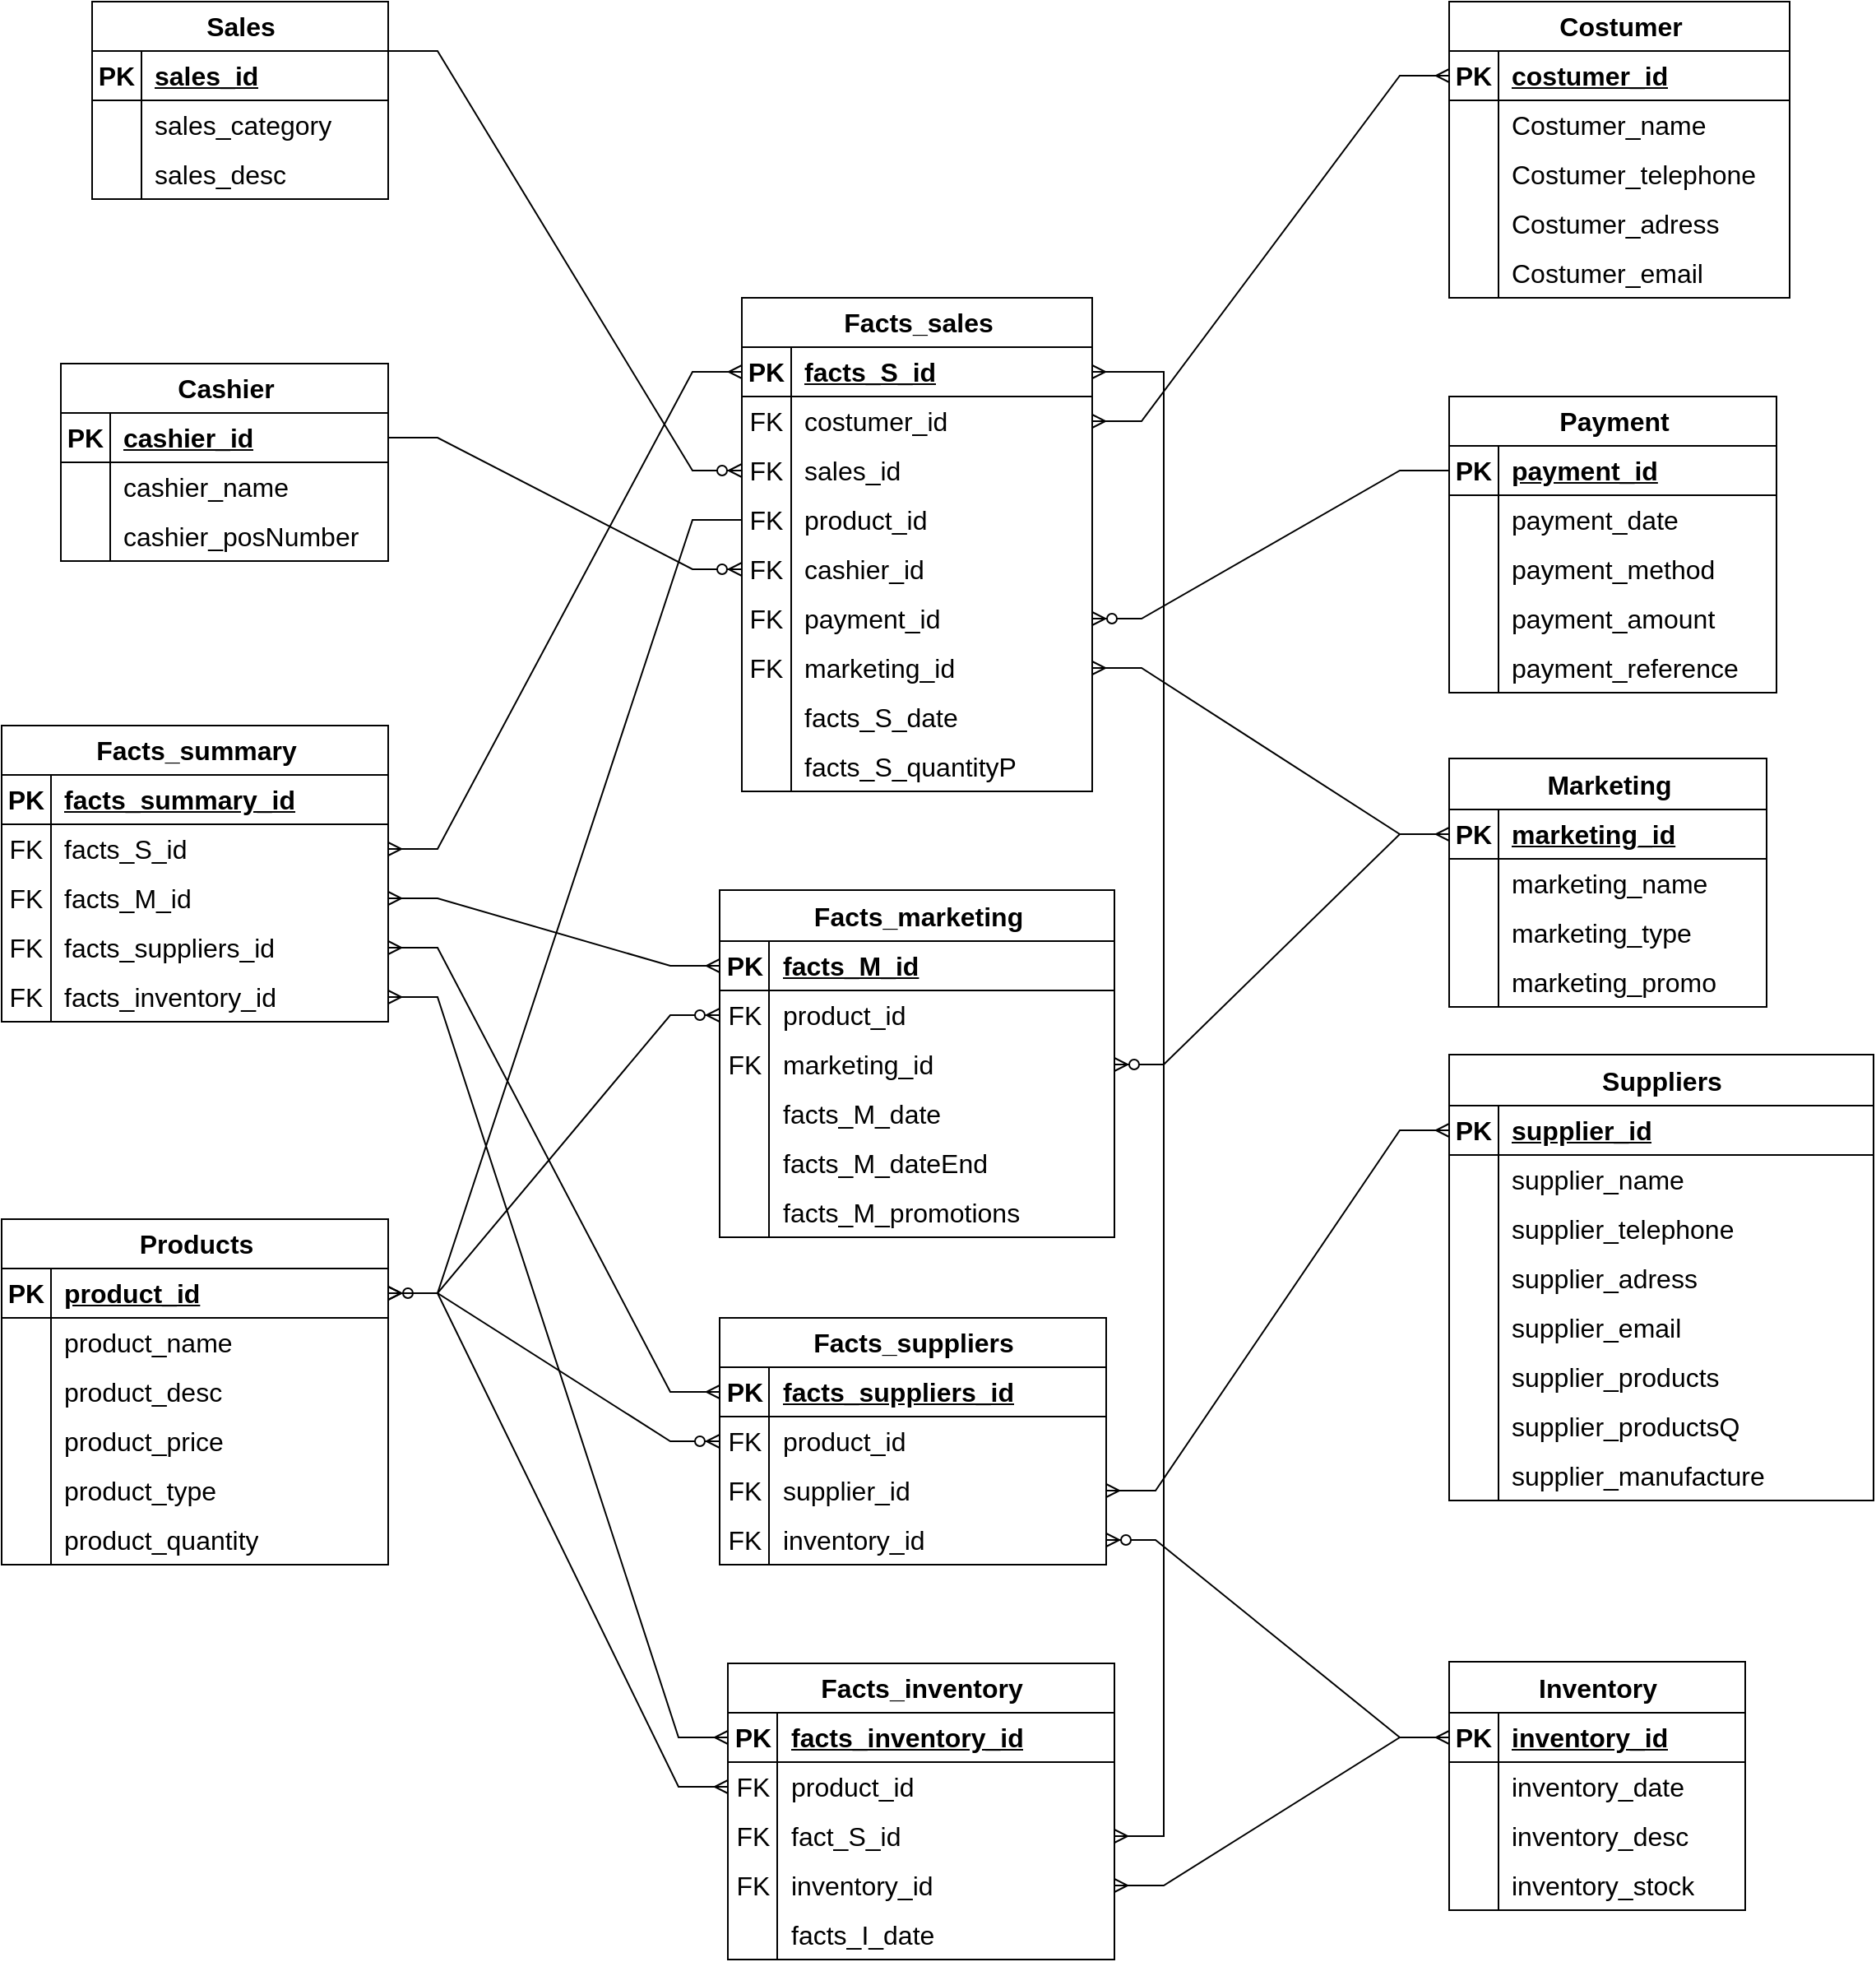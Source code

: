 <mxfile version="21.7.2" type="device">
  <diagram id="kucIz5Kh9x2ZoWhbhEAl" name="Página-1">
    <mxGraphModel dx="1094" dy="870" grid="1" gridSize="10" guides="1" tooltips="1" connect="1" arrows="1" fold="1" page="1" pageScale="1" pageWidth="827" pageHeight="1169" math="0" shadow="0">
      <root>
        <mxCell id="0" />
        <mxCell id="1" parent="0" />
        <mxCell id="DLqCG8org00o54QSIzLV-1" value="Sales" style="shape=table;startSize=30;container=1;collapsible=1;childLayout=tableLayout;fixedRows=1;rowLines=0;fontStyle=1;align=center;resizeLast=1;html=1;fontSize=16;fillColor=none;strokeColor=#000000;" parent="1" vertex="1">
          <mxGeometry x="295" y="280" width="180" height="120" as="geometry">
            <mxRectangle x="98" y="-25" width="77" height="31" as="alternateBounds" />
          </mxGeometry>
        </mxCell>
        <mxCell id="DLqCG8org00o54QSIzLV-2" value="" style="shape=tableRow;horizontal=0;startSize=0;swimlaneHead=0;swimlaneBody=0;fillColor=none;collapsible=0;dropTarget=0;points=[[0,0.5],[1,0.5]];portConstraint=eastwest;top=0;left=0;right=0;bottom=1;fontSize=16;" parent="DLqCG8org00o54QSIzLV-1" vertex="1">
          <mxGeometry y="30" width="180" height="30" as="geometry" />
        </mxCell>
        <mxCell id="DLqCG8org00o54QSIzLV-3" value="PK" style="shape=partialRectangle;connectable=0;fillColor=none;top=0;left=0;bottom=0;right=0;fontStyle=1;overflow=hidden;whiteSpace=wrap;html=1;fontSize=16;" parent="DLqCG8org00o54QSIzLV-2" vertex="1">
          <mxGeometry width="30" height="30" as="geometry">
            <mxRectangle width="30" height="30" as="alternateBounds" />
          </mxGeometry>
        </mxCell>
        <mxCell id="DLqCG8org00o54QSIzLV-4" value="sales_id" style="shape=partialRectangle;connectable=0;fillColor=none;top=0;left=0;bottom=0;right=0;align=left;spacingLeft=6;fontStyle=5;overflow=hidden;whiteSpace=wrap;html=1;fontSize=16;" parent="DLqCG8org00o54QSIzLV-2" vertex="1">
          <mxGeometry x="30" width="150" height="30" as="geometry">
            <mxRectangle width="150" height="30" as="alternateBounds" />
          </mxGeometry>
        </mxCell>
        <mxCell id="DLqCG8org00o54QSIzLV-8" value="" style="shape=tableRow;horizontal=0;startSize=0;swimlaneHead=0;swimlaneBody=0;fillColor=none;collapsible=0;dropTarget=0;points=[[0,0.5],[1,0.5]];portConstraint=eastwest;top=0;left=0;right=0;bottom=0;fontSize=16;" parent="DLqCG8org00o54QSIzLV-1" vertex="1">
          <mxGeometry y="60" width="180" height="30" as="geometry" />
        </mxCell>
        <mxCell id="DLqCG8org00o54QSIzLV-9" value="" style="shape=partialRectangle;connectable=0;fillColor=none;top=0;left=0;bottom=0;right=0;editable=1;overflow=hidden;whiteSpace=wrap;html=1;fontSize=16;" parent="DLqCG8org00o54QSIzLV-8" vertex="1">
          <mxGeometry width="30" height="30" as="geometry">
            <mxRectangle width="30" height="30" as="alternateBounds" />
          </mxGeometry>
        </mxCell>
        <mxCell id="DLqCG8org00o54QSIzLV-10" value="sales_category" style="shape=partialRectangle;connectable=0;fillColor=none;top=0;left=0;bottom=0;right=0;align=left;spacingLeft=6;overflow=hidden;whiteSpace=wrap;html=1;fontSize=16;" parent="DLqCG8org00o54QSIzLV-8" vertex="1">
          <mxGeometry x="30" width="150" height="30" as="geometry">
            <mxRectangle width="150" height="30" as="alternateBounds" />
          </mxGeometry>
        </mxCell>
        <mxCell id="DLqCG8org00o54QSIzLV-11" value="" style="shape=tableRow;horizontal=0;startSize=0;swimlaneHead=0;swimlaneBody=0;fillColor=none;collapsible=0;dropTarget=0;points=[[0,0.5],[1,0.5]];portConstraint=eastwest;top=0;left=0;right=0;bottom=0;fontSize=16;" parent="DLqCG8org00o54QSIzLV-1" vertex="1">
          <mxGeometry y="90" width="180" height="30" as="geometry" />
        </mxCell>
        <mxCell id="DLqCG8org00o54QSIzLV-12" value="" style="shape=partialRectangle;connectable=0;fillColor=none;top=0;left=0;bottom=0;right=0;editable=1;overflow=hidden;whiteSpace=wrap;html=1;fontSize=16;" parent="DLqCG8org00o54QSIzLV-11" vertex="1">
          <mxGeometry width="30" height="30" as="geometry">
            <mxRectangle width="30" height="30" as="alternateBounds" />
          </mxGeometry>
        </mxCell>
        <mxCell id="DLqCG8org00o54QSIzLV-13" value="sales_desc" style="shape=partialRectangle;connectable=0;fillColor=none;top=0;left=0;bottom=0;right=0;align=left;spacingLeft=6;overflow=hidden;whiteSpace=wrap;html=1;fontSize=16;" parent="DLqCG8org00o54QSIzLV-11" vertex="1">
          <mxGeometry x="30" width="150" height="30" as="geometry">
            <mxRectangle width="150" height="30" as="alternateBounds" />
          </mxGeometry>
        </mxCell>
        <mxCell id="DLqCG8org00o54QSIzLV-17" value="Products" style="shape=table;startSize=30;container=1;collapsible=1;childLayout=tableLayout;fixedRows=1;rowLines=0;fontStyle=1;align=center;resizeLast=1;html=1;fontSize=16;fillColor=none;" parent="1" vertex="1">
          <mxGeometry x="240" y="1020" width="235" height="210" as="geometry">
            <mxRectangle x="115" y="162" width="104" height="31" as="alternateBounds" />
          </mxGeometry>
        </mxCell>
        <mxCell id="DLqCG8org00o54QSIzLV-18" value="" style="shape=tableRow;horizontal=0;startSize=0;swimlaneHead=0;swimlaneBody=0;fillColor=none;collapsible=0;dropTarget=0;points=[[0,0.5],[1,0.5]];portConstraint=eastwest;top=0;left=0;right=0;bottom=1;fontSize=16;" parent="DLqCG8org00o54QSIzLV-17" vertex="1">
          <mxGeometry y="30" width="235" height="30" as="geometry" />
        </mxCell>
        <mxCell id="DLqCG8org00o54QSIzLV-19" value="PK" style="shape=partialRectangle;connectable=0;fillColor=none;top=0;left=0;bottom=0;right=0;fontStyle=1;overflow=hidden;whiteSpace=wrap;html=1;fontSize=16;" parent="DLqCG8org00o54QSIzLV-18" vertex="1">
          <mxGeometry width="30" height="30" as="geometry">
            <mxRectangle width="30" height="30" as="alternateBounds" />
          </mxGeometry>
        </mxCell>
        <mxCell id="DLqCG8org00o54QSIzLV-20" value="product_id" style="shape=partialRectangle;connectable=0;fillColor=none;top=0;left=0;bottom=0;right=0;align=left;spacingLeft=6;fontStyle=5;overflow=hidden;whiteSpace=wrap;html=1;fontSize=16;" parent="DLqCG8org00o54QSIzLV-18" vertex="1">
          <mxGeometry x="30" width="205" height="30" as="geometry">
            <mxRectangle width="205" height="30" as="alternateBounds" />
          </mxGeometry>
        </mxCell>
        <mxCell id="DLqCG8org00o54QSIzLV-21" value="" style="shape=tableRow;horizontal=0;startSize=0;swimlaneHead=0;swimlaneBody=0;fillColor=none;collapsible=0;dropTarget=0;points=[[0,0.5],[1,0.5]];portConstraint=eastwest;top=0;left=0;right=0;bottom=0;fontSize=16;" parent="DLqCG8org00o54QSIzLV-17" vertex="1">
          <mxGeometry y="60" width="235" height="30" as="geometry" />
        </mxCell>
        <mxCell id="DLqCG8org00o54QSIzLV-22" value="" style="shape=partialRectangle;connectable=0;fillColor=none;top=0;left=0;bottom=0;right=0;editable=1;overflow=hidden;whiteSpace=wrap;html=1;fontSize=16;" parent="DLqCG8org00o54QSIzLV-21" vertex="1">
          <mxGeometry width="30" height="30" as="geometry">
            <mxRectangle width="30" height="30" as="alternateBounds" />
          </mxGeometry>
        </mxCell>
        <mxCell id="DLqCG8org00o54QSIzLV-23" value="product_name" style="shape=partialRectangle;connectable=0;fillColor=none;top=0;left=0;bottom=0;right=0;align=left;spacingLeft=6;overflow=hidden;whiteSpace=wrap;html=1;fontSize=16;" parent="DLqCG8org00o54QSIzLV-21" vertex="1">
          <mxGeometry x="30" width="205" height="30" as="geometry">
            <mxRectangle width="205" height="30" as="alternateBounds" />
          </mxGeometry>
        </mxCell>
        <mxCell id="DLqCG8org00o54QSIzLV-24" value="" style="shape=tableRow;horizontal=0;startSize=0;swimlaneHead=0;swimlaneBody=0;fillColor=none;collapsible=0;dropTarget=0;points=[[0,0.5],[1,0.5]];portConstraint=eastwest;top=0;left=0;right=0;bottom=0;fontSize=16;" parent="DLqCG8org00o54QSIzLV-17" vertex="1">
          <mxGeometry y="90" width="235" height="30" as="geometry" />
        </mxCell>
        <mxCell id="DLqCG8org00o54QSIzLV-25" value="" style="shape=partialRectangle;connectable=0;fillColor=none;top=0;left=0;bottom=0;right=0;editable=1;overflow=hidden;whiteSpace=wrap;html=1;fontSize=16;" parent="DLqCG8org00o54QSIzLV-24" vertex="1">
          <mxGeometry width="30" height="30" as="geometry">
            <mxRectangle width="30" height="30" as="alternateBounds" />
          </mxGeometry>
        </mxCell>
        <mxCell id="DLqCG8org00o54QSIzLV-26" value="product_desc" style="shape=partialRectangle;connectable=0;fillColor=none;top=0;left=0;bottom=0;right=0;align=left;spacingLeft=6;overflow=hidden;whiteSpace=wrap;html=1;fontSize=16;" parent="DLqCG8org00o54QSIzLV-24" vertex="1">
          <mxGeometry x="30" width="205" height="30" as="geometry">
            <mxRectangle width="205" height="30" as="alternateBounds" />
          </mxGeometry>
        </mxCell>
        <mxCell id="DLqCG8org00o54QSIzLV-27" value="" style="shape=tableRow;horizontal=0;startSize=0;swimlaneHead=0;swimlaneBody=0;fillColor=none;collapsible=0;dropTarget=0;points=[[0,0.5],[1,0.5]];portConstraint=eastwest;top=0;left=0;right=0;bottom=0;fontSize=16;" parent="DLqCG8org00o54QSIzLV-17" vertex="1">
          <mxGeometry y="120" width="235" height="30" as="geometry" />
        </mxCell>
        <mxCell id="DLqCG8org00o54QSIzLV-28" value="" style="shape=partialRectangle;connectable=0;fillColor=none;top=0;left=0;bottom=0;right=0;editable=1;overflow=hidden;whiteSpace=wrap;html=1;fontSize=16;" parent="DLqCG8org00o54QSIzLV-27" vertex="1">
          <mxGeometry width="30" height="30" as="geometry">
            <mxRectangle width="30" height="30" as="alternateBounds" />
          </mxGeometry>
        </mxCell>
        <mxCell id="DLqCG8org00o54QSIzLV-29" value="product_price" style="shape=partialRectangle;connectable=0;fillColor=none;top=0;left=0;bottom=0;right=0;align=left;spacingLeft=6;overflow=hidden;whiteSpace=wrap;html=1;fontSize=16;" parent="DLqCG8org00o54QSIzLV-27" vertex="1">
          <mxGeometry x="30" width="205" height="30" as="geometry">
            <mxRectangle width="205" height="30" as="alternateBounds" />
          </mxGeometry>
        </mxCell>
        <mxCell id="DLqCG8org00o54QSIzLV-30" value="" style="shape=tableRow;horizontal=0;startSize=0;swimlaneHead=0;swimlaneBody=0;fillColor=none;collapsible=0;dropTarget=0;points=[[0,0.5],[1,0.5]];portConstraint=eastwest;top=0;left=0;right=0;bottom=0;fontSize=16;" parent="DLqCG8org00o54QSIzLV-17" vertex="1">
          <mxGeometry y="150" width="235" height="30" as="geometry" />
        </mxCell>
        <mxCell id="DLqCG8org00o54QSIzLV-31" value="" style="shape=partialRectangle;connectable=0;fillColor=none;top=0;left=0;bottom=0;right=0;editable=1;overflow=hidden;whiteSpace=wrap;html=1;fontSize=16;" parent="DLqCG8org00o54QSIzLV-30" vertex="1">
          <mxGeometry width="30" height="30" as="geometry">
            <mxRectangle width="30" height="30" as="alternateBounds" />
          </mxGeometry>
        </mxCell>
        <mxCell id="DLqCG8org00o54QSIzLV-32" value="product_type" style="shape=partialRectangle;connectable=0;fillColor=none;top=0;left=0;bottom=0;right=0;align=left;spacingLeft=6;overflow=hidden;whiteSpace=wrap;html=1;fontSize=16;" parent="DLqCG8org00o54QSIzLV-30" vertex="1">
          <mxGeometry x="30" width="205" height="30" as="geometry">
            <mxRectangle width="205" height="30" as="alternateBounds" />
          </mxGeometry>
        </mxCell>
        <mxCell id="EFESFaRZOtvm8rK5QgnI-1" value="" style="shape=tableRow;horizontal=0;startSize=0;swimlaneHead=0;swimlaneBody=0;fillColor=none;collapsible=0;dropTarget=0;points=[[0,0.5],[1,0.5]];portConstraint=eastwest;top=0;left=0;right=0;bottom=0;fontSize=16;" parent="DLqCG8org00o54QSIzLV-17" vertex="1">
          <mxGeometry y="180" width="235" height="30" as="geometry" />
        </mxCell>
        <mxCell id="EFESFaRZOtvm8rK5QgnI-2" value="" style="shape=partialRectangle;connectable=0;fillColor=none;top=0;left=0;bottom=0;right=0;editable=1;overflow=hidden;whiteSpace=wrap;html=1;fontSize=16;" parent="EFESFaRZOtvm8rK5QgnI-1" vertex="1">
          <mxGeometry width="30" height="30" as="geometry">
            <mxRectangle width="30" height="30" as="alternateBounds" />
          </mxGeometry>
        </mxCell>
        <mxCell id="EFESFaRZOtvm8rK5QgnI-3" value="product_quantity" style="shape=partialRectangle;connectable=0;fillColor=none;top=0;left=0;bottom=0;right=0;align=left;spacingLeft=6;overflow=hidden;whiteSpace=wrap;html=1;fontSize=16;" parent="EFESFaRZOtvm8rK5QgnI-1" vertex="1">
          <mxGeometry x="30" width="205" height="30" as="geometry">
            <mxRectangle width="205" height="30" as="alternateBounds" />
          </mxGeometry>
        </mxCell>
        <mxCell id="DLqCG8org00o54QSIzLV-33" value="Suppliers" style="shape=table;startSize=31;container=1;collapsible=1;childLayout=tableLayout;fixedRows=1;rowLines=0;fontStyle=1;align=center;resizeLast=1;html=1;fontSize=16;fillColor=none;" parent="1" vertex="1">
          <mxGeometry x="1120" y="920" width="258" height="271" as="geometry">
            <mxRectangle x="365" y="298" width="108" height="31" as="alternateBounds" />
          </mxGeometry>
        </mxCell>
        <mxCell id="DLqCG8org00o54QSIzLV-34" value="" style="shape=tableRow;horizontal=0;startSize=0;swimlaneHead=0;swimlaneBody=0;fillColor=none;collapsible=0;dropTarget=0;points=[[0,0.5],[1,0.5]];portConstraint=eastwest;top=0;left=0;right=0;bottom=1;fontSize=16;" parent="DLqCG8org00o54QSIzLV-33" vertex="1">
          <mxGeometry y="31" width="258" height="30" as="geometry" />
        </mxCell>
        <mxCell id="DLqCG8org00o54QSIzLV-35" value="PK" style="shape=partialRectangle;connectable=0;fillColor=none;top=0;left=0;bottom=0;right=0;fontStyle=1;overflow=hidden;whiteSpace=wrap;html=1;fontSize=16;" parent="DLqCG8org00o54QSIzLV-34" vertex="1">
          <mxGeometry width="30" height="30" as="geometry">
            <mxRectangle width="30" height="30" as="alternateBounds" />
          </mxGeometry>
        </mxCell>
        <mxCell id="DLqCG8org00o54QSIzLV-36" value="supplier_id" style="shape=partialRectangle;connectable=0;fillColor=none;top=0;left=0;bottom=0;right=0;align=left;spacingLeft=6;fontStyle=5;overflow=hidden;whiteSpace=wrap;html=1;fontSize=16;" parent="DLqCG8org00o54QSIzLV-34" vertex="1">
          <mxGeometry x="30" width="228" height="30" as="geometry">
            <mxRectangle width="228" height="30" as="alternateBounds" />
          </mxGeometry>
        </mxCell>
        <mxCell id="DLqCG8org00o54QSIzLV-37" value="" style="shape=tableRow;horizontal=0;startSize=0;swimlaneHead=0;swimlaneBody=0;fillColor=none;collapsible=0;dropTarget=0;points=[[0,0.5],[1,0.5]];portConstraint=eastwest;top=0;left=0;right=0;bottom=0;fontSize=16;" parent="DLqCG8org00o54QSIzLV-33" vertex="1">
          <mxGeometry y="61" width="258" height="30" as="geometry" />
        </mxCell>
        <mxCell id="DLqCG8org00o54QSIzLV-38" value="" style="shape=partialRectangle;connectable=0;fillColor=none;top=0;left=0;bottom=0;right=0;editable=1;overflow=hidden;whiteSpace=wrap;html=1;fontSize=16;" parent="DLqCG8org00o54QSIzLV-37" vertex="1">
          <mxGeometry width="30" height="30" as="geometry">
            <mxRectangle width="30" height="30" as="alternateBounds" />
          </mxGeometry>
        </mxCell>
        <mxCell id="DLqCG8org00o54QSIzLV-39" value="supplier_name" style="shape=partialRectangle;connectable=0;fillColor=none;top=0;left=0;bottom=0;right=0;align=left;spacingLeft=6;overflow=hidden;whiteSpace=wrap;html=1;fontSize=16;" parent="DLqCG8org00o54QSIzLV-37" vertex="1">
          <mxGeometry x="30" width="228" height="30" as="geometry">
            <mxRectangle width="228" height="30" as="alternateBounds" />
          </mxGeometry>
        </mxCell>
        <mxCell id="DLqCG8org00o54QSIzLV-40" value="" style="shape=tableRow;horizontal=0;startSize=0;swimlaneHead=0;swimlaneBody=0;fillColor=none;collapsible=0;dropTarget=0;points=[[0,0.5],[1,0.5]];portConstraint=eastwest;top=0;left=0;right=0;bottom=0;fontSize=16;" parent="DLqCG8org00o54QSIzLV-33" vertex="1">
          <mxGeometry y="91" width="258" height="30" as="geometry" />
        </mxCell>
        <mxCell id="DLqCG8org00o54QSIzLV-41" value="" style="shape=partialRectangle;connectable=0;fillColor=none;top=0;left=0;bottom=0;right=0;editable=1;overflow=hidden;whiteSpace=wrap;html=1;fontSize=16;" parent="DLqCG8org00o54QSIzLV-40" vertex="1">
          <mxGeometry width="30" height="30" as="geometry">
            <mxRectangle width="30" height="30" as="alternateBounds" />
          </mxGeometry>
        </mxCell>
        <mxCell id="DLqCG8org00o54QSIzLV-42" value="supplier_telephone" style="shape=partialRectangle;connectable=0;fillColor=none;top=0;left=0;bottom=0;right=0;align=left;spacingLeft=6;overflow=hidden;whiteSpace=wrap;html=1;fontSize=16;" parent="DLqCG8org00o54QSIzLV-40" vertex="1">
          <mxGeometry x="30" width="228" height="30" as="geometry">
            <mxRectangle width="228" height="30" as="alternateBounds" />
          </mxGeometry>
        </mxCell>
        <mxCell id="DLqCG8org00o54QSIzLV-43" value="" style="shape=tableRow;horizontal=0;startSize=0;swimlaneHead=0;swimlaneBody=0;fillColor=none;collapsible=0;dropTarget=0;points=[[0,0.5],[1,0.5]];portConstraint=eastwest;top=0;left=0;right=0;bottom=0;fontSize=16;" parent="DLqCG8org00o54QSIzLV-33" vertex="1">
          <mxGeometry y="121" width="258" height="30" as="geometry" />
        </mxCell>
        <mxCell id="DLqCG8org00o54QSIzLV-44" value="" style="shape=partialRectangle;connectable=0;fillColor=none;top=0;left=0;bottom=0;right=0;editable=1;overflow=hidden;whiteSpace=wrap;html=1;fontSize=16;" parent="DLqCG8org00o54QSIzLV-43" vertex="1">
          <mxGeometry width="30" height="30" as="geometry">
            <mxRectangle width="30" height="30" as="alternateBounds" />
          </mxGeometry>
        </mxCell>
        <mxCell id="DLqCG8org00o54QSIzLV-45" value="supplier_adress" style="shape=partialRectangle;connectable=0;fillColor=none;top=0;left=0;bottom=0;right=0;align=left;spacingLeft=6;overflow=hidden;whiteSpace=wrap;html=1;fontSize=16;" parent="DLqCG8org00o54QSIzLV-43" vertex="1">
          <mxGeometry x="30" width="228" height="30" as="geometry">
            <mxRectangle width="228" height="30" as="alternateBounds" />
          </mxGeometry>
        </mxCell>
        <mxCell id="DLqCG8org00o54QSIzLV-46" value="" style="shape=tableRow;horizontal=0;startSize=0;swimlaneHead=0;swimlaneBody=0;fillColor=none;collapsible=0;dropTarget=0;points=[[0,0.5],[1,0.5]];portConstraint=eastwest;top=0;left=0;right=0;bottom=0;fontSize=16;" parent="DLqCG8org00o54QSIzLV-33" vertex="1">
          <mxGeometry y="151" width="258" height="30" as="geometry" />
        </mxCell>
        <mxCell id="DLqCG8org00o54QSIzLV-47" value="" style="shape=partialRectangle;connectable=0;fillColor=none;top=0;left=0;bottom=0;right=0;editable=1;overflow=hidden;whiteSpace=wrap;html=1;fontSize=16;" parent="DLqCG8org00o54QSIzLV-46" vertex="1">
          <mxGeometry width="30" height="30" as="geometry">
            <mxRectangle width="30" height="30" as="alternateBounds" />
          </mxGeometry>
        </mxCell>
        <mxCell id="DLqCG8org00o54QSIzLV-48" value="supplier_email" style="shape=partialRectangle;connectable=0;fillColor=none;top=0;left=0;bottom=0;right=0;align=left;spacingLeft=6;overflow=hidden;whiteSpace=wrap;html=1;fontSize=16;" parent="DLqCG8org00o54QSIzLV-46" vertex="1">
          <mxGeometry x="30" width="228" height="30" as="geometry">
            <mxRectangle width="228" height="30" as="alternateBounds" />
          </mxGeometry>
        </mxCell>
        <mxCell id="DLqCG8org00o54QSIzLV-49" value="" style="shape=tableRow;horizontal=0;startSize=0;swimlaneHead=0;swimlaneBody=0;fillColor=none;collapsible=0;dropTarget=0;points=[[0,0.5],[1,0.5]];portConstraint=eastwest;top=0;left=0;right=0;bottom=0;fontSize=16;" parent="DLqCG8org00o54QSIzLV-33" vertex="1">
          <mxGeometry y="181" width="258" height="30" as="geometry" />
        </mxCell>
        <mxCell id="DLqCG8org00o54QSIzLV-50" value="" style="shape=partialRectangle;connectable=0;fillColor=none;top=0;left=0;bottom=0;right=0;editable=1;overflow=hidden;whiteSpace=wrap;html=1;fontSize=16;" parent="DLqCG8org00o54QSIzLV-49" vertex="1">
          <mxGeometry width="30" height="30" as="geometry">
            <mxRectangle width="30" height="30" as="alternateBounds" />
          </mxGeometry>
        </mxCell>
        <mxCell id="DLqCG8org00o54QSIzLV-51" value="supplier_products" style="shape=partialRectangle;connectable=0;fillColor=none;top=0;left=0;bottom=0;right=0;align=left;spacingLeft=6;overflow=hidden;whiteSpace=wrap;html=1;fontSize=16;" parent="DLqCG8org00o54QSIzLV-49" vertex="1">
          <mxGeometry x="30" width="228" height="30" as="geometry">
            <mxRectangle width="228" height="30" as="alternateBounds" />
          </mxGeometry>
        </mxCell>
        <mxCell id="DLqCG8org00o54QSIzLV-52" value="" style="shape=tableRow;horizontal=0;startSize=0;swimlaneHead=0;swimlaneBody=0;fillColor=none;collapsible=0;dropTarget=0;points=[[0,0.5],[1,0.5]];portConstraint=eastwest;top=0;left=0;right=0;bottom=0;fontSize=16;" parent="DLqCG8org00o54QSIzLV-33" vertex="1">
          <mxGeometry y="211" width="258" height="30" as="geometry" />
        </mxCell>
        <mxCell id="DLqCG8org00o54QSIzLV-53" value="" style="shape=partialRectangle;connectable=0;fillColor=none;top=0;left=0;bottom=0;right=0;editable=1;overflow=hidden;whiteSpace=wrap;html=1;fontSize=16;" parent="DLqCG8org00o54QSIzLV-52" vertex="1">
          <mxGeometry width="30" height="30" as="geometry">
            <mxRectangle width="30" height="30" as="alternateBounds" />
          </mxGeometry>
        </mxCell>
        <mxCell id="DLqCG8org00o54QSIzLV-54" value="supplier_productsQ" style="shape=partialRectangle;connectable=0;fillColor=none;top=0;left=0;bottom=0;right=0;align=left;spacingLeft=6;overflow=hidden;whiteSpace=wrap;html=1;fontSize=16;" parent="DLqCG8org00o54QSIzLV-52" vertex="1">
          <mxGeometry x="30" width="228" height="30" as="geometry">
            <mxRectangle width="228" height="30" as="alternateBounds" />
          </mxGeometry>
        </mxCell>
        <mxCell id="9U4vIsuE_Z-XTMDoFZJw-14" value="" style="shape=tableRow;horizontal=0;startSize=0;swimlaneHead=0;swimlaneBody=0;fillColor=none;collapsible=0;dropTarget=0;points=[[0,0.5],[1,0.5]];portConstraint=eastwest;top=0;left=0;right=0;bottom=0;fontSize=16;" parent="DLqCG8org00o54QSIzLV-33" vertex="1">
          <mxGeometry y="241" width="258" height="30" as="geometry" />
        </mxCell>
        <mxCell id="9U4vIsuE_Z-XTMDoFZJw-15" value="" style="shape=partialRectangle;connectable=0;fillColor=none;top=0;left=0;bottom=0;right=0;editable=1;overflow=hidden;whiteSpace=wrap;html=1;fontSize=16;" parent="9U4vIsuE_Z-XTMDoFZJw-14" vertex="1">
          <mxGeometry width="30" height="30" as="geometry">
            <mxRectangle width="30" height="30" as="alternateBounds" />
          </mxGeometry>
        </mxCell>
        <mxCell id="9U4vIsuE_Z-XTMDoFZJw-16" value="supplier_manufacture" style="shape=partialRectangle;connectable=0;fillColor=none;top=0;left=0;bottom=0;right=0;align=left;spacingLeft=6;overflow=hidden;whiteSpace=wrap;html=1;fontSize=16;" parent="9U4vIsuE_Z-XTMDoFZJw-14" vertex="1">
          <mxGeometry x="30" width="228" height="30" as="geometry">
            <mxRectangle width="228" height="30" as="alternateBounds" />
          </mxGeometry>
        </mxCell>
        <mxCell id="DLqCG8org00o54QSIzLV-55" value="Marketing" style="shape=table;startSize=31;container=1;collapsible=1;childLayout=tableLayout;fixedRows=1;rowLines=0;fontStyle=1;align=center;resizeLast=1;html=1;fontSize=16;fillColor=none;" parent="1" vertex="1">
          <mxGeometry x="1120" y="740" width="193" height="151" as="geometry">
            <mxRectangle x="639" y="235" width="111" height="31" as="alternateBounds" />
          </mxGeometry>
        </mxCell>
        <mxCell id="DLqCG8org00o54QSIzLV-56" value="" style="shape=tableRow;horizontal=0;startSize=0;swimlaneHead=0;swimlaneBody=0;fillColor=none;collapsible=0;dropTarget=0;points=[[0,0.5],[1,0.5]];portConstraint=eastwest;top=0;left=0;right=0;bottom=1;fontSize=16;" parent="DLqCG8org00o54QSIzLV-55" vertex="1">
          <mxGeometry y="31" width="193" height="30" as="geometry" />
        </mxCell>
        <mxCell id="DLqCG8org00o54QSIzLV-57" value="PK" style="shape=partialRectangle;connectable=0;fillColor=none;top=0;left=0;bottom=0;right=0;fontStyle=1;overflow=hidden;whiteSpace=wrap;html=1;fontSize=16;" parent="DLqCG8org00o54QSIzLV-56" vertex="1">
          <mxGeometry width="30" height="30" as="geometry">
            <mxRectangle width="30" height="30" as="alternateBounds" />
          </mxGeometry>
        </mxCell>
        <mxCell id="DLqCG8org00o54QSIzLV-58" value="marketing_id" style="shape=partialRectangle;connectable=0;fillColor=none;top=0;left=0;bottom=0;right=0;align=left;spacingLeft=6;fontStyle=5;overflow=hidden;whiteSpace=wrap;html=1;fontSize=16;" parent="DLqCG8org00o54QSIzLV-56" vertex="1">
          <mxGeometry x="30" width="163" height="30" as="geometry">
            <mxRectangle width="163" height="30" as="alternateBounds" />
          </mxGeometry>
        </mxCell>
        <mxCell id="DLqCG8org00o54QSIzLV-59" value="" style="shape=tableRow;horizontal=0;startSize=0;swimlaneHead=0;swimlaneBody=0;fillColor=none;collapsible=0;dropTarget=0;points=[[0,0.5],[1,0.5]];portConstraint=eastwest;top=0;left=0;right=0;bottom=0;fontSize=16;" parent="DLqCG8org00o54QSIzLV-55" vertex="1">
          <mxGeometry y="61" width="193" height="30" as="geometry" />
        </mxCell>
        <mxCell id="DLqCG8org00o54QSIzLV-60" value="" style="shape=partialRectangle;connectable=0;fillColor=none;top=0;left=0;bottom=0;right=0;editable=1;overflow=hidden;whiteSpace=wrap;html=1;fontSize=16;" parent="DLqCG8org00o54QSIzLV-59" vertex="1">
          <mxGeometry width="30" height="30" as="geometry">
            <mxRectangle width="30" height="30" as="alternateBounds" />
          </mxGeometry>
        </mxCell>
        <mxCell id="DLqCG8org00o54QSIzLV-61" value="marketing_name" style="shape=partialRectangle;connectable=0;fillColor=none;top=0;left=0;bottom=0;right=0;align=left;spacingLeft=6;overflow=hidden;whiteSpace=wrap;html=1;fontSize=16;" parent="DLqCG8org00o54QSIzLV-59" vertex="1">
          <mxGeometry x="30" width="163" height="30" as="geometry">
            <mxRectangle width="163" height="30" as="alternateBounds" />
          </mxGeometry>
        </mxCell>
        <mxCell id="DLqCG8org00o54QSIzLV-68" value="" style="shape=tableRow;horizontal=0;startSize=0;swimlaneHead=0;swimlaneBody=0;fillColor=none;collapsible=0;dropTarget=0;points=[[0,0.5],[1,0.5]];portConstraint=eastwest;top=0;left=0;right=0;bottom=0;fontSize=16;" parent="DLqCG8org00o54QSIzLV-55" vertex="1">
          <mxGeometry y="91" width="193" height="30" as="geometry" />
        </mxCell>
        <mxCell id="DLqCG8org00o54QSIzLV-69" value="" style="shape=partialRectangle;connectable=0;fillColor=none;top=0;left=0;bottom=0;right=0;editable=1;overflow=hidden;whiteSpace=wrap;html=1;fontSize=16;" parent="DLqCG8org00o54QSIzLV-68" vertex="1">
          <mxGeometry width="30" height="30" as="geometry">
            <mxRectangle width="30" height="30" as="alternateBounds" />
          </mxGeometry>
        </mxCell>
        <mxCell id="DLqCG8org00o54QSIzLV-70" value="marketing_type" style="shape=partialRectangle;connectable=0;fillColor=none;top=0;left=0;bottom=0;right=0;align=left;spacingLeft=6;overflow=hidden;whiteSpace=wrap;html=1;fontSize=16;" parent="DLqCG8org00o54QSIzLV-68" vertex="1">
          <mxGeometry x="30" width="163" height="30" as="geometry">
            <mxRectangle width="163" height="30" as="alternateBounds" />
          </mxGeometry>
        </mxCell>
        <mxCell id="EFESFaRZOtvm8rK5QgnI-4" value="" style="shape=tableRow;horizontal=0;startSize=0;swimlaneHead=0;swimlaneBody=0;fillColor=none;collapsible=0;dropTarget=0;points=[[0,0.5],[1,0.5]];portConstraint=eastwest;top=0;left=0;right=0;bottom=0;fontSize=16;" parent="DLqCG8org00o54QSIzLV-55" vertex="1">
          <mxGeometry y="121" width="193" height="30" as="geometry" />
        </mxCell>
        <mxCell id="EFESFaRZOtvm8rK5QgnI-5" value="" style="shape=partialRectangle;connectable=0;fillColor=none;top=0;left=0;bottom=0;right=0;editable=1;overflow=hidden;whiteSpace=wrap;html=1;fontSize=16;" parent="EFESFaRZOtvm8rK5QgnI-4" vertex="1">
          <mxGeometry width="30" height="30" as="geometry">
            <mxRectangle width="30" height="30" as="alternateBounds" />
          </mxGeometry>
        </mxCell>
        <mxCell id="EFESFaRZOtvm8rK5QgnI-6" value="marketing_promo" style="shape=partialRectangle;connectable=0;fillColor=none;top=0;left=0;bottom=0;right=0;align=left;spacingLeft=6;overflow=hidden;whiteSpace=wrap;html=1;fontSize=16;" parent="EFESFaRZOtvm8rK5QgnI-4" vertex="1">
          <mxGeometry x="30" width="163" height="30" as="geometry">
            <mxRectangle width="163" height="30" as="alternateBounds" />
          </mxGeometry>
        </mxCell>
        <mxCell id="DLqCG8org00o54QSIzLV-71" value="Inventory" style="shape=table;startSize=31;container=1;collapsible=1;childLayout=tableLayout;fixedRows=1;rowLines=0;fontStyle=1;align=center;resizeLast=1;html=1;fontSize=16;fillColor=none;" parent="1" vertex="1">
          <mxGeometry x="1120" y="1289" width="180" height="151" as="geometry">
            <mxRectangle x="691" y="446" width="107" height="31" as="alternateBounds" />
          </mxGeometry>
        </mxCell>
        <mxCell id="DLqCG8org00o54QSIzLV-72" value="" style="shape=tableRow;horizontal=0;startSize=0;swimlaneHead=0;swimlaneBody=0;fillColor=none;collapsible=0;dropTarget=0;points=[[0,0.5],[1,0.5]];portConstraint=eastwest;top=0;left=0;right=0;bottom=1;fontSize=16;" parent="DLqCG8org00o54QSIzLV-71" vertex="1">
          <mxGeometry y="31" width="180" height="30" as="geometry" />
        </mxCell>
        <mxCell id="DLqCG8org00o54QSIzLV-73" value="PK" style="shape=partialRectangle;connectable=0;fillColor=none;top=0;left=0;bottom=0;right=0;fontStyle=1;overflow=hidden;whiteSpace=wrap;html=1;fontSize=16;" parent="DLqCG8org00o54QSIzLV-72" vertex="1">
          <mxGeometry width="30" height="30" as="geometry">
            <mxRectangle width="30" height="30" as="alternateBounds" />
          </mxGeometry>
        </mxCell>
        <mxCell id="DLqCG8org00o54QSIzLV-74" value="inventory_id" style="shape=partialRectangle;connectable=0;fillColor=none;top=0;left=0;bottom=0;right=0;align=left;spacingLeft=6;fontStyle=5;overflow=hidden;whiteSpace=wrap;html=1;fontSize=16;" parent="DLqCG8org00o54QSIzLV-72" vertex="1">
          <mxGeometry x="30" width="150" height="30" as="geometry">
            <mxRectangle width="150" height="30" as="alternateBounds" />
          </mxGeometry>
        </mxCell>
        <mxCell id="DLqCG8org00o54QSIzLV-75" value="" style="shape=tableRow;horizontal=0;startSize=0;swimlaneHead=0;swimlaneBody=0;fillColor=none;collapsible=0;dropTarget=0;points=[[0,0.5],[1,0.5]];portConstraint=eastwest;top=0;left=0;right=0;bottom=0;fontSize=16;" parent="DLqCG8org00o54QSIzLV-71" vertex="1">
          <mxGeometry y="61" width="180" height="30" as="geometry" />
        </mxCell>
        <mxCell id="DLqCG8org00o54QSIzLV-76" value="" style="shape=partialRectangle;connectable=0;fillColor=none;top=0;left=0;bottom=0;right=0;editable=1;overflow=hidden;whiteSpace=wrap;html=1;fontSize=16;" parent="DLqCG8org00o54QSIzLV-75" vertex="1">
          <mxGeometry width="30" height="30" as="geometry">
            <mxRectangle width="30" height="30" as="alternateBounds" />
          </mxGeometry>
        </mxCell>
        <mxCell id="DLqCG8org00o54QSIzLV-77" value="inventory_date" style="shape=partialRectangle;connectable=0;fillColor=none;top=0;left=0;bottom=0;right=0;align=left;spacingLeft=6;overflow=hidden;whiteSpace=wrap;html=1;fontSize=16;" parent="DLqCG8org00o54QSIzLV-75" vertex="1">
          <mxGeometry x="30" width="150" height="30" as="geometry">
            <mxRectangle width="150" height="30" as="alternateBounds" />
          </mxGeometry>
        </mxCell>
        <mxCell id="DLqCG8org00o54QSIzLV-78" value="" style="shape=tableRow;horizontal=0;startSize=0;swimlaneHead=0;swimlaneBody=0;fillColor=none;collapsible=0;dropTarget=0;points=[[0,0.5],[1,0.5]];portConstraint=eastwest;top=0;left=0;right=0;bottom=0;fontSize=16;" parent="DLqCG8org00o54QSIzLV-71" vertex="1">
          <mxGeometry y="91" width="180" height="30" as="geometry" />
        </mxCell>
        <mxCell id="DLqCG8org00o54QSIzLV-79" value="" style="shape=partialRectangle;connectable=0;fillColor=none;top=0;left=0;bottom=0;right=0;editable=1;overflow=hidden;whiteSpace=wrap;html=1;fontSize=16;" parent="DLqCG8org00o54QSIzLV-78" vertex="1">
          <mxGeometry width="30" height="30" as="geometry">
            <mxRectangle width="30" height="30" as="alternateBounds" />
          </mxGeometry>
        </mxCell>
        <mxCell id="DLqCG8org00o54QSIzLV-80" value="inventory_desc" style="shape=partialRectangle;connectable=0;fillColor=none;top=0;left=0;bottom=0;right=0;align=left;spacingLeft=6;overflow=hidden;whiteSpace=wrap;html=1;fontSize=16;" parent="DLqCG8org00o54QSIzLV-78" vertex="1">
          <mxGeometry x="30" width="150" height="30" as="geometry">
            <mxRectangle width="150" height="30" as="alternateBounds" />
          </mxGeometry>
        </mxCell>
        <mxCell id="DLqCG8org00o54QSIzLV-81" value="" style="shape=tableRow;horizontal=0;startSize=0;swimlaneHead=0;swimlaneBody=0;fillColor=none;collapsible=0;dropTarget=0;points=[[0,0.5],[1,0.5]];portConstraint=eastwest;top=0;left=0;right=0;bottom=0;fontSize=16;" parent="DLqCG8org00o54QSIzLV-71" vertex="1">
          <mxGeometry y="121" width="180" height="30" as="geometry" />
        </mxCell>
        <mxCell id="DLqCG8org00o54QSIzLV-82" value="" style="shape=partialRectangle;connectable=0;fillColor=none;top=0;left=0;bottom=0;right=0;editable=1;overflow=hidden;whiteSpace=wrap;html=1;fontSize=16;" parent="DLqCG8org00o54QSIzLV-81" vertex="1">
          <mxGeometry width="30" height="30" as="geometry">
            <mxRectangle width="30" height="30" as="alternateBounds" />
          </mxGeometry>
        </mxCell>
        <mxCell id="DLqCG8org00o54QSIzLV-83" value="inventory_stock" style="shape=partialRectangle;connectable=0;fillColor=none;top=0;left=0;bottom=0;right=0;align=left;spacingLeft=6;overflow=hidden;whiteSpace=wrap;html=1;fontSize=16;" parent="DLqCG8org00o54QSIzLV-81" vertex="1">
          <mxGeometry x="30" width="150" height="30" as="geometry">
            <mxRectangle width="150" height="30" as="alternateBounds" />
          </mxGeometry>
        </mxCell>
        <mxCell id="DLqCG8org00o54QSIzLV-84" value="Costumer" style="shape=table;startSize=30;container=1;collapsible=1;childLayout=tableLayout;fixedRows=1;rowLines=0;fontStyle=1;align=center;resizeLast=1;html=1;fontSize=16;fillColor=none;" parent="1" vertex="1">
          <mxGeometry x="1120" y="280" width="207" height="180" as="geometry" />
        </mxCell>
        <mxCell id="DLqCG8org00o54QSIzLV-85" value="" style="shape=tableRow;horizontal=0;startSize=0;swimlaneHead=0;swimlaneBody=0;fillColor=none;collapsible=0;dropTarget=0;points=[[0,0.5],[1,0.5]];portConstraint=eastwest;top=0;left=0;right=0;bottom=1;fontSize=16;" parent="DLqCG8org00o54QSIzLV-84" vertex="1">
          <mxGeometry y="30" width="207" height="30" as="geometry" />
        </mxCell>
        <mxCell id="DLqCG8org00o54QSIzLV-86" value="PK" style="shape=partialRectangle;connectable=0;fillColor=none;top=0;left=0;bottom=0;right=0;fontStyle=1;overflow=hidden;whiteSpace=wrap;html=1;fontSize=16;" parent="DLqCG8org00o54QSIzLV-85" vertex="1">
          <mxGeometry width="30" height="30" as="geometry">
            <mxRectangle width="30" height="30" as="alternateBounds" />
          </mxGeometry>
        </mxCell>
        <mxCell id="DLqCG8org00o54QSIzLV-87" value="costumer_id" style="shape=partialRectangle;connectable=0;fillColor=none;top=0;left=0;bottom=0;right=0;align=left;spacingLeft=6;fontStyle=5;overflow=hidden;whiteSpace=wrap;html=1;fontSize=16;" parent="DLqCG8org00o54QSIzLV-85" vertex="1">
          <mxGeometry x="30" width="177" height="30" as="geometry">
            <mxRectangle width="177" height="30" as="alternateBounds" />
          </mxGeometry>
        </mxCell>
        <mxCell id="DLqCG8org00o54QSIzLV-88" value="" style="shape=tableRow;horizontal=0;startSize=0;swimlaneHead=0;swimlaneBody=0;fillColor=none;collapsible=0;dropTarget=0;points=[[0,0.5],[1,0.5]];portConstraint=eastwest;top=0;left=0;right=0;bottom=0;fontSize=16;" parent="DLqCG8org00o54QSIzLV-84" vertex="1">
          <mxGeometry y="60" width="207" height="30" as="geometry" />
        </mxCell>
        <mxCell id="DLqCG8org00o54QSIzLV-89" value="" style="shape=partialRectangle;connectable=0;fillColor=none;top=0;left=0;bottom=0;right=0;editable=1;overflow=hidden;whiteSpace=wrap;html=1;fontSize=16;" parent="DLqCG8org00o54QSIzLV-88" vertex="1">
          <mxGeometry width="30" height="30" as="geometry">
            <mxRectangle width="30" height="30" as="alternateBounds" />
          </mxGeometry>
        </mxCell>
        <mxCell id="DLqCG8org00o54QSIzLV-90" value="Costumer_name" style="shape=partialRectangle;connectable=0;fillColor=none;top=0;left=0;bottom=0;right=0;align=left;spacingLeft=6;overflow=hidden;whiteSpace=wrap;html=1;fontSize=16;" parent="DLqCG8org00o54QSIzLV-88" vertex="1">
          <mxGeometry x="30" width="177" height="30" as="geometry">
            <mxRectangle width="177" height="30" as="alternateBounds" />
          </mxGeometry>
        </mxCell>
        <mxCell id="DLqCG8org00o54QSIzLV-91" value="" style="shape=tableRow;horizontal=0;startSize=0;swimlaneHead=0;swimlaneBody=0;fillColor=none;collapsible=0;dropTarget=0;points=[[0,0.5],[1,0.5]];portConstraint=eastwest;top=0;left=0;right=0;bottom=0;fontSize=16;" parent="DLqCG8org00o54QSIzLV-84" vertex="1">
          <mxGeometry y="90" width="207" height="30" as="geometry" />
        </mxCell>
        <mxCell id="DLqCG8org00o54QSIzLV-92" value="" style="shape=partialRectangle;connectable=0;fillColor=none;top=0;left=0;bottom=0;right=0;editable=1;overflow=hidden;whiteSpace=wrap;html=1;fontSize=16;" parent="DLqCG8org00o54QSIzLV-91" vertex="1">
          <mxGeometry width="30" height="30" as="geometry">
            <mxRectangle width="30" height="30" as="alternateBounds" />
          </mxGeometry>
        </mxCell>
        <mxCell id="DLqCG8org00o54QSIzLV-93" value="Costumer_telephone" style="shape=partialRectangle;connectable=0;fillColor=none;top=0;left=0;bottom=0;right=0;align=left;spacingLeft=6;overflow=hidden;whiteSpace=wrap;html=1;fontSize=16;" parent="DLqCG8org00o54QSIzLV-91" vertex="1">
          <mxGeometry x="30" width="177" height="30" as="geometry">
            <mxRectangle width="177" height="30" as="alternateBounds" />
          </mxGeometry>
        </mxCell>
        <mxCell id="DLqCG8org00o54QSIzLV-94" value="" style="shape=tableRow;horizontal=0;startSize=0;swimlaneHead=0;swimlaneBody=0;fillColor=none;collapsible=0;dropTarget=0;points=[[0,0.5],[1,0.5]];portConstraint=eastwest;top=0;left=0;right=0;bottom=0;fontSize=16;" parent="DLqCG8org00o54QSIzLV-84" vertex="1">
          <mxGeometry y="120" width="207" height="30" as="geometry" />
        </mxCell>
        <mxCell id="DLqCG8org00o54QSIzLV-95" value="" style="shape=partialRectangle;connectable=0;fillColor=none;top=0;left=0;bottom=0;right=0;editable=1;overflow=hidden;whiteSpace=wrap;html=1;fontSize=16;" parent="DLqCG8org00o54QSIzLV-94" vertex="1">
          <mxGeometry width="30" height="30" as="geometry">
            <mxRectangle width="30" height="30" as="alternateBounds" />
          </mxGeometry>
        </mxCell>
        <mxCell id="DLqCG8org00o54QSIzLV-96" value="Costumer_adress" style="shape=partialRectangle;connectable=0;fillColor=none;top=0;left=0;bottom=0;right=0;align=left;spacingLeft=6;overflow=hidden;whiteSpace=wrap;html=1;fontSize=16;" parent="DLqCG8org00o54QSIzLV-94" vertex="1">
          <mxGeometry x="30" width="177" height="30" as="geometry">
            <mxRectangle width="177" height="30" as="alternateBounds" />
          </mxGeometry>
        </mxCell>
        <mxCell id="DLqCG8org00o54QSIzLV-97" value="" style="shape=tableRow;horizontal=0;startSize=0;swimlaneHead=0;swimlaneBody=0;fillColor=none;collapsible=0;dropTarget=0;points=[[0,0.5],[1,0.5]];portConstraint=eastwest;top=0;left=0;right=0;bottom=0;fontSize=16;" parent="DLqCG8org00o54QSIzLV-84" vertex="1">
          <mxGeometry y="150" width="207" height="30" as="geometry" />
        </mxCell>
        <mxCell id="DLqCG8org00o54QSIzLV-98" value="" style="shape=partialRectangle;connectable=0;fillColor=none;top=0;left=0;bottom=0;right=0;editable=1;overflow=hidden;whiteSpace=wrap;html=1;fontSize=16;" parent="DLqCG8org00o54QSIzLV-97" vertex="1">
          <mxGeometry width="30" height="30" as="geometry">
            <mxRectangle width="30" height="30" as="alternateBounds" />
          </mxGeometry>
        </mxCell>
        <mxCell id="DLqCG8org00o54QSIzLV-99" value="Costumer_email" style="shape=partialRectangle;connectable=0;fillColor=none;top=0;left=0;bottom=0;right=0;align=left;spacingLeft=6;overflow=hidden;whiteSpace=wrap;html=1;fontSize=16;" parent="DLqCG8org00o54QSIzLV-97" vertex="1">
          <mxGeometry x="30" width="177" height="30" as="geometry">
            <mxRectangle width="177" height="30" as="alternateBounds" />
          </mxGeometry>
        </mxCell>
        <mxCell id="DLqCG8org00o54QSIzLV-100" value="Facts_sales" style="shape=table;startSize=30;container=1;collapsible=1;childLayout=tableLayout;fixedRows=1;rowLines=0;fontStyle=1;align=center;resizeLast=1;html=1;fontSize=16;fillColor=none;" parent="1" vertex="1">
          <mxGeometry x="690" y="460" width="213" height="300" as="geometry">
            <mxRectangle x="98" y="-25" width="77" height="31" as="alternateBounds" />
          </mxGeometry>
        </mxCell>
        <mxCell id="DLqCG8org00o54QSIzLV-101" value="" style="shape=tableRow;horizontal=0;startSize=0;swimlaneHead=0;swimlaneBody=0;fillColor=none;collapsible=0;dropTarget=0;points=[[0,0.5],[1,0.5]];portConstraint=eastwest;top=0;left=0;right=0;bottom=1;fontSize=16;" parent="DLqCG8org00o54QSIzLV-100" vertex="1">
          <mxGeometry y="30" width="213" height="30" as="geometry" />
        </mxCell>
        <mxCell id="DLqCG8org00o54QSIzLV-102" value="PK" style="shape=partialRectangle;connectable=0;fillColor=none;top=0;left=0;bottom=0;right=0;fontStyle=1;overflow=hidden;whiteSpace=wrap;html=1;fontSize=16;" parent="DLqCG8org00o54QSIzLV-101" vertex="1">
          <mxGeometry width="30" height="30" as="geometry">
            <mxRectangle width="30" height="30" as="alternateBounds" />
          </mxGeometry>
        </mxCell>
        <mxCell id="DLqCG8org00o54QSIzLV-103" value="facts_S_id" style="shape=partialRectangle;connectable=0;fillColor=none;top=0;left=0;bottom=0;right=0;align=left;spacingLeft=6;fontStyle=5;overflow=hidden;whiteSpace=wrap;html=1;fontSize=16;" parent="DLqCG8org00o54QSIzLV-101" vertex="1">
          <mxGeometry x="30" width="183" height="30" as="geometry">
            <mxRectangle width="183" height="30" as="alternateBounds" />
          </mxGeometry>
        </mxCell>
        <mxCell id="DLqCG8org00o54QSIzLV-104" value="" style="shape=tableRow;horizontal=0;startSize=0;swimlaneHead=0;swimlaneBody=0;fillColor=none;collapsible=0;dropTarget=0;points=[[0,0.5],[1,0.5]];portConstraint=eastwest;top=0;left=0;right=0;bottom=0;fontSize=16;" parent="DLqCG8org00o54QSIzLV-100" vertex="1">
          <mxGeometry y="60" width="213" height="30" as="geometry" />
        </mxCell>
        <mxCell id="DLqCG8org00o54QSIzLV-105" value="FK" style="shape=partialRectangle;connectable=0;fillColor=none;top=0;left=0;bottom=0;right=0;editable=1;overflow=hidden;whiteSpace=wrap;html=1;fontSize=16;" parent="DLqCG8org00o54QSIzLV-104" vertex="1">
          <mxGeometry width="30" height="30" as="geometry">
            <mxRectangle width="30" height="30" as="alternateBounds" />
          </mxGeometry>
        </mxCell>
        <mxCell id="DLqCG8org00o54QSIzLV-106" value="costumer_id" style="shape=partialRectangle;connectable=0;fillColor=none;top=0;left=0;bottom=0;right=0;align=left;spacingLeft=6;overflow=hidden;whiteSpace=wrap;html=1;fontSize=16;" parent="DLqCG8org00o54QSIzLV-104" vertex="1">
          <mxGeometry x="30" width="183" height="30" as="geometry">
            <mxRectangle width="183" height="30" as="alternateBounds" />
          </mxGeometry>
        </mxCell>
        <mxCell id="DLqCG8org00o54QSIzLV-107" value="" style="shape=tableRow;horizontal=0;startSize=0;swimlaneHead=0;swimlaneBody=0;fillColor=none;collapsible=0;dropTarget=0;points=[[0,0.5],[1,0.5]];portConstraint=eastwest;top=0;left=0;right=0;bottom=0;fontSize=16;" parent="DLqCG8org00o54QSIzLV-100" vertex="1">
          <mxGeometry y="90" width="213" height="30" as="geometry" />
        </mxCell>
        <mxCell id="DLqCG8org00o54QSIzLV-108" value="FK" style="shape=partialRectangle;connectable=0;fillColor=none;top=0;left=0;bottom=0;right=0;editable=1;overflow=hidden;whiteSpace=wrap;html=1;fontSize=16;" parent="DLqCG8org00o54QSIzLV-107" vertex="1">
          <mxGeometry width="30" height="30" as="geometry">
            <mxRectangle width="30" height="30" as="alternateBounds" />
          </mxGeometry>
        </mxCell>
        <mxCell id="DLqCG8org00o54QSIzLV-109" value="sales_id" style="shape=partialRectangle;connectable=0;fillColor=none;top=0;left=0;bottom=0;right=0;align=left;spacingLeft=6;overflow=hidden;whiteSpace=wrap;html=1;fontSize=16;" parent="DLqCG8org00o54QSIzLV-107" vertex="1">
          <mxGeometry x="30" width="183" height="30" as="geometry">
            <mxRectangle width="183" height="30" as="alternateBounds" />
          </mxGeometry>
        </mxCell>
        <mxCell id="DLqCG8org00o54QSIzLV-110" value="" style="shape=tableRow;horizontal=0;startSize=0;swimlaneHead=0;swimlaneBody=0;fillColor=none;collapsible=0;dropTarget=0;points=[[0,0.5],[1,0.5]];portConstraint=eastwest;top=0;left=0;right=0;bottom=0;fontSize=16;" parent="DLqCG8org00o54QSIzLV-100" vertex="1">
          <mxGeometry y="120" width="213" height="30" as="geometry" />
        </mxCell>
        <mxCell id="DLqCG8org00o54QSIzLV-111" value="FK" style="shape=partialRectangle;connectable=0;fillColor=none;top=0;left=0;bottom=0;right=0;editable=1;overflow=hidden;whiteSpace=wrap;html=1;fontSize=16;" parent="DLqCG8org00o54QSIzLV-110" vertex="1">
          <mxGeometry width="30" height="30" as="geometry">
            <mxRectangle width="30" height="30" as="alternateBounds" />
          </mxGeometry>
        </mxCell>
        <mxCell id="DLqCG8org00o54QSIzLV-112" value="product_id" style="shape=partialRectangle;connectable=0;fillColor=none;top=0;left=0;bottom=0;right=0;align=left;spacingLeft=6;overflow=hidden;whiteSpace=wrap;html=1;fontSize=16;" parent="DLqCG8org00o54QSIzLV-110" vertex="1">
          <mxGeometry x="30" width="183" height="30" as="geometry">
            <mxRectangle width="183" height="30" as="alternateBounds" />
          </mxGeometry>
        </mxCell>
        <mxCell id="DLqCG8org00o54QSIzLV-113" value="" style="shape=tableRow;horizontal=0;startSize=0;swimlaneHead=0;swimlaneBody=0;fillColor=none;collapsible=0;dropTarget=0;points=[[0,0.5],[1,0.5]];portConstraint=eastwest;top=0;left=0;right=0;bottom=0;fontSize=16;" parent="DLqCG8org00o54QSIzLV-100" vertex="1">
          <mxGeometry y="150" width="213" height="30" as="geometry" />
        </mxCell>
        <mxCell id="DLqCG8org00o54QSIzLV-114" value="FK" style="shape=partialRectangle;connectable=0;fillColor=none;top=0;left=0;bottom=0;right=0;editable=1;overflow=hidden;whiteSpace=wrap;html=1;fontSize=16;" parent="DLqCG8org00o54QSIzLV-113" vertex="1">
          <mxGeometry width="30" height="30" as="geometry">
            <mxRectangle width="30" height="30" as="alternateBounds" />
          </mxGeometry>
        </mxCell>
        <mxCell id="DLqCG8org00o54QSIzLV-115" value="cashier_id" style="shape=partialRectangle;connectable=0;fillColor=none;top=0;left=0;bottom=0;right=0;align=left;spacingLeft=6;overflow=hidden;whiteSpace=wrap;html=1;fontSize=16;" parent="DLqCG8org00o54QSIzLV-113" vertex="1">
          <mxGeometry x="30" width="183" height="30" as="geometry">
            <mxRectangle width="183" height="30" as="alternateBounds" />
          </mxGeometry>
        </mxCell>
        <mxCell id="DLqCG8org00o54QSIzLV-116" value="" style="shape=tableRow;horizontal=0;startSize=0;swimlaneHead=0;swimlaneBody=0;fillColor=none;collapsible=0;dropTarget=0;points=[[0,0.5],[1,0.5]];portConstraint=eastwest;top=0;left=0;right=0;bottom=0;fontSize=16;" parent="DLqCG8org00o54QSIzLV-100" vertex="1">
          <mxGeometry y="180" width="213" height="30" as="geometry" />
        </mxCell>
        <mxCell id="DLqCG8org00o54QSIzLV-117" value="FK" style="shape=partialRectangle;connectable=0;fillColor=none;top=0;left=0;bottom=0;right=0;editable=1;overflow=hidden;whiteSpace=wrap;html=1;fontSize=16;" parent="DLqCG8org00o54QSIzLV-116" vertex="1">
          <mxGeometry width="30" height="30" as="geometry">
            <mxRectangle width="30" height="30" as="alternateBounds" />
          </mxGeometry>
        </mxCell>
        <mxCell id="DLqCG8org00o54QSIzLV-118" value="payment_id" style="shape=partialRectangle;connectable=0;fillColor=none;top=0;left=0;bottom=0;right=0;align=left;spacingLeft=6;overflow=hidden;whiteSpace=wrap;html=1;fontSize=16;" parent="DLqCG8org00o54QSIzLV-116" vertex="1">
          <mxGeometry x="30" width="183" height="30" as="geometry">
            <mxRectangle width="183" height="30" as="alternateBounds" />
          </mxGeometry>
        </mxCell>
        <mxCell id="9U4vIsuE_Z-XTMDoFZJw-36" value="" style="shape=tableRow;horizontal=0;startSize=0;swimlaneHead=0;swimlaneBody=0;fillColor=none;collapsible=0;dropTarget=0;points=[[0,0.5],[1,0.5]];portConstraint=eastwest;top=0;left=0;right=0;bottom=0;fontSize=16;" parent="DLqCG8org00o54QSIzLV-100" vertex="1">
          <mxGeometry y="210" width="213" height="30" as="geometry" />
        </mxCell>
        <mxCell id="9U4vIsuE_Z-XTMDoFZJw-37" value="FK" style="shape=partialRectangle;connectable=0;fillColor=none;top=0;left=0;bottom=0;right=0;editable=1;overflow=hidden;whiteSpace=wrap;html=1;fontSize=16;" parent="9U4vIsuE_Z-XTMDoFZJw-36" vertex="1">
          <mxGeometry width="30" height="30" as="geometry">
            <mxRectangle width="30" height="30" as="alternateBounds" />
          </mxGeometry>
        </mxCell>
        <mxCell id="9U4vIsuE_Z-XTMDoFZJw-38" value="marketing_id" style="shape=partialRectangle;connectable=0;fillColor=none;top=0;left=0;bottom=0;right=0;align=left;spacingLeft=6;overflow=hidden;whiteSpace=wrap;html=1;fontSize=16;" parent="9U4vIsuE_Z-XTMDoFZJw-36" vertex="1">
          <mxGeometry x="30" width="183" height="30" as="geometry">
            <mxRectangle width="183" height="30" as="alternateBounds" />
          </mxGeometry>
        </mxCell>
        <mxCell id="9U4vIsuE_Z-XTMDoFZJw-61" value="" style="shape=tableRow;horizontal=0;startSize=0;swimlaneHead=0;swimlaneBody=0;fillColor=none;collapsible=0;dropTarget=0;points=[[0,0.5],[1,0.5]];portConstraint=eastwest;top=0;left=0;right=0;bottom=0;fontSize=16;" parent="DLqCG8org00o54QSIzLV-100" vertex="1">
          <mxGeometry y="240" width="213" height="30" as="geometry" />
        </mxCell>
        <mxCell id="9U4vIsuE_Z-XTMDoFZJw-62" value="" style="shape=partialRectangle;connectable=0;fillColor=none;top=0;left=0;bottom=0;right=0;editable=1;overflow=hidden;whiteSpace=wrap;html=1;fontSize=16;" parent="9U4vIsuE_Z-XTMDoFZJw-61" vertex="1">
          <mxGeometry width="30" height="30" as="geometry">
            <mxRectangle width="30" height="30" as="alternateBounds" />
          </mxGeometry>
        </mxCell>
        <mxCell id="9U4vIsuE_Z-XTMDoFZJw-63" value="facts_S_date" style="shape=partialRectangle;connectable=0;fillColor=none;top=0;left=0;bottom=0;right=0;align=left;spacingLeft=6;overflow=hidden;whiteSpace=wrap;html=1;fontSize=16;" parent="9U4vIsuE_Z-XTMDoFZJw-61" vertex="1">
          <mxGeometry x="30" width="183" height="30" as="geometry">
            <mxRectangle width="183" height="30" as="alternateBounds" />
          </mxGeometry>
        </mxCell>
        <mxCell id="9U4vIsuE_Z-XTMDoFZJw-95" value="" style="shape=tableRow;horizontal=0;startSize=0;swimlaneHead=0;swimlaneBody=0;fillColor=none;collapsible=0;dropTarget=0;points=[[0,0.5],[1,0.5]];portConstraint=eastwest;top=0;left=0;right=0;bottom=0;fontSize=16;" parent="DLqCG8org00o54QSIzLV-100" vertex="1">
          <mxGeometry y="270" width="213" height="30" as="geometry" />
        </mxCell>
        <mxCell id="9U4vIsuE_Z-XTMDoFZJw-96" value="" style="shape=partialRectangle;connectable=0;fillColor=none;top=0;left=0;bottom=0;right=0;editable=1;overflow=hidden;whiteSpace=wrap;html=1;fontSize=16;" parent="9U4vIsuE_Z-XTMDoFZJw-95" vertex="1">
          <mxGeometry width="30" height="30" as="geometry">
            <mxRectangle width="30" height="30" as="alternateBounds" />
          </mxGeometry>
        </mxCell>
        <mxCell id="9U4vIsuE_Z-XTMDoFZJw-97" value="facts_S_quantityP" style="shape=partialRectangle;connectable=0;fillColor=none;top=0;left=0;bottom=0;right=0;align=left;spacingLeft=6;overflow=hidden;whiteSpace=wrap;html=1;fontSize=16;" parent="9U4vIsuE_Z-XTMDoFZJw-95" vertex="1">
          <mxGeometry x="30" width="183" height="30" as="geometry">
            <mxRectangle width="183" height="30" as="alternateBounds" />
          </mxGeometry>
        </mxCell>
        <mxCell id="DLqCG8org00o54QSIzLV-120" value="" style="edgeStyle=entityRelationEdgeStyle;fontSize=12;html=1;endArrow=ERzeroToMany;endFill=1;rounded=0;entryX=0;entryY=0.5;entryDx=0;entryDy=0;exitX=1;exitY=0.25;exitDx=0;exitDy=0;fillColor=none;" parent="1" source="DLqCG8org00o54QSIzLV-1" target="DLqCG8org00o54QSIzLV-107" edge="1">
          <mxGeometry width="100" height="100" relative="1" as="geometry">
            <mxPoint x="772" y="1228" as="sourcePoint" />
            <mxPoint x="925" y="1206" as="targetPoint" />
          </mxGeometry>
        </mxCell>
        <mxCell id="DLqCG8org00o54QSIzLV-121" value="" style="edgeStyle=entityRelationEdgeStyle;fontSize=12;html=1;endArrow=ERzeroToMany;endFill=1;rounded=0;entryX=1;entryY=0.5;entryDx=0;entryDy=0;exitX=0;exitY=0.5;exitDx=0;exitDy=0;fillColor=none;" parent="1" source="DLqCG8org00o54QSIzLV-110" target="DLqCG8org00o54QSIzLV-18" edge="1">
          <mxGeometry width="100" height="100" relative="1" as="geometry">
            <mxPoint x="825" y="1306" as="sourcePoint" />
            <mxPoint x="925" y="1206" as="targetPoint" />
          </mxGeometry>
        </mxCell>
        <mxCell id="DLqCG8org00o54QSIzLV-122" value="Facts_marketing" style="shape=table;startSize=31;container=1;collapsible=1;childLayout=tableLayout;fixedRows=1;rowLines=0;fontStyle=1;align=center;resizeLast=1;html=1;fontSize=16;fillColor=none;" parent="1" vertex="1">
          <mxGeometry x="676.5" y="820" width="240" height="211" as="geometry">
            <mxRectangle x="639" y="235" width="111" height="31" as="alternateBounds" />
          </mxGeometry>
        </mxCell>
        <mxCell id="DLqCG8org00o54QSIzLV-123" value="" style="shape=tableRow;horizontal=0;startSize=0;swimlaneHead=0;swimlaneBody=0;fillColor=none;collapsible=0;dropTarget=0;points=[[0,0.5],[1,0.5]];portConstraint=eastwest;top=0;left=0;right=0;bottom=1;fontSize=16;" parent="DLqCG8org00o54QSIzLV-122" vertex="1">
          <mxGeometry y="31" width="240" height="30" as="geometry" />
        </mxCell>
        <mxCell id="DLqCG8org00o54QSIzLV-124" value="PK" style="shape=partialRectangle;connectable=0;fillColor=none;top=0;left=0;bottom=0;right=0;fontStyle=1;overflow=hidden;whiteSpace=wrap;html=1;fontSize=16;" parent="DLqCG8org00o54QSIzLV-123" vertex="1">
          <mxGeometry width="30" height="30" as="geometry">
            <mxRectangle width="30" height="30" as="alternateBounds" />
          </mxGeometry>
        </mxCell>
        <mxCell id="DLqCG8org00o54QSIzLV-125" value="facts_M_id" style="shape=partialRectangle;connectable=0;fillColor=none;top=0;left=0;bottom=0;right=0;align=left;spacingLeft=6;fontStyle=5;overflow=hidden;whiteSpace=wrap;html=1;fontSize=16;" parent="DLqCG8org00o54QSIzLV-123" vertex="1">
          <mxGeometry x="30" width="210" height="30" as="geometry">
            <mxRectangle width="210" height="30" as="alternateBounds" />
          </mxGeometry>
        </mxCell>
        <mxCell id="DLqCG8org00o54QSIzLV-126" value="" style="shape=tableRow;horizontal=0;startSize=0;swimlaneHead=0;swimlaneBody=0;fillColor=none;collapsible=0;dropTarget=0;points=[[0,0.5],[1,0.5]];portConstraint=eastwest;top=0;left=0;right=0;bottom=0;fontSize=16;" parent="DLqCG8org00o54QSIzLV-122" vertex="1">
          <mxGeometry y="61" width="240" height="30" as="geometry" />
        </mxCell>
        <mxCell id="DLqCG8org00o54QSIzLV-127" value="FK" style="shape=partialRectangle;connectable=0;fillColor=none;top=0;left=0;bottom=0;right=0;editable=1;overflow=hidden;whiteSpace=wrap;html=1;fontSize=16;" parent="DLqCG8org00o54QSIzLV-126" vertex="1">
          <mxGeometry width="30" height="30" as="geometry">
            <mxRectangle width="30" height="30" as="alternateBounds" />
          </mxGeometry>
        </mxCell>
        <mxCell id="DLqCG8org00o54QSIzLV-128" value="product_id" style="shape=partialRectangle;connectable=0;fillColor=none;top=0;left=0;bottom=0;right=0;align=left;spacingLeft=6;overflow=hidden;whiteSpace=wrap;html=1;fontSize=16;" parent="DLqCG8org00o54QSIzLV-126" vertex="1">
          <mxGeometry x="30" width="210" height="30" as="geometry">
            <mxRectangle width="210" height="30" as="alternateBounds" />
          </mxGeometry>
        </mxCell>
        <mxCell id="DLqCG8org00o54QSIzLV-129" value="" style="shape=tableRow;horizontal=0;startSize=0;swimlaneHead=0;swimlaneBody=0;fillColor=none;collapsible=0;dropTarget=0;points=[[0,0.5],[1,0.5]];portConstraint=eastwest;top=0;left=0;right=0;bottom=0;fontSize=16;" parent="DLqCG8org00o54QSIzLV-122" vertex="1">
          <mxGeometry y="91" width="240" height="30" as="geometry" />
        </mxCell>
        <mxCell id="DLqCG8org00o54QSIzLV-130" value="FK" style="shape=partialRectangle;connectable=0;fillColor=none;top=0;left=0;bottom=0;right=0;editable=1;overflow=hidden;whiteSpace=wrap;html=1;fontSize=16;" parent="DLqCG8org00o54QSIzLV-129" vertex="1">
          <mxGeometry width="30" height="30" as="geometry">
            <mxRectangle width="30" height="30" as="alternateBounds" />
          </mxGeometry>
        </mxCell>
        <mxCell id="DLqCG8org00o54QSIzLV-131" value="marketing_id" style="shape=partialRectangle;connectable=0;fillColor=none;top=0;left=0;bottom=0;right=0;align=left;spacingLeft=6;overflow=hidden;whiteSpace=wrap;html=1;fontSize=16;" parent="DLqCG8org00o54QSIzLV-129" vertex="1">
          <mxGeometry x="30" width="210" height="30" as="geometry">
            <mxRectangle width="210" height="30" as="alternateBounds" />
          </mxGeometry>
        </mxCell>
        <mxCell id="9U4vIsuE_Z-XTMDoFZJw-64" value="" style="shape=tableRow;horizontal=0;startSize=0;swimlaneHead=0;swimlaneBody=0;fillColor=none;collapsible=0;dropTarget=0;points=[[0,0.5],[1,0.5]];portConstraint=eastwest;top=0;left=0;right=0;bottom=0;fontSize=16;" parent="DLqCG8org00o54QSIzLV-122" vertex="1">
          <mxGeometry y="121" width="240" height="30" as="geometry" />
        </mxCell>
        <mxCell id="9U4vIsuE_Z-XTMDoFZJw-65" value="" style="shape=partialRectangle;connectable=0;fillColor=none;top=0;left=0;bottom=0;right=0;editable=1;overflow=hidden;whiteSpace=wrap;html=1;fontSize=16;" parent="9U4vIsuE_Z-XTMDoFZJw-64" vertex="1">
          <mxGeometry width="30" height="30" as="geometry">
            <mxRectangle width="30" height="30" as="alternateBounds" />
          </mxGeometry>
        </mxCell>
        <mxCell id="9U4vIsuE_Z-XTMDoFZJw-66" value="facts_M_date" style="shape=partialRectangle;connectable=0;fillColor=none;top=0;left=0;bottom=0;right=0;align=left;spacingLeft=6;overflow=hidden;whiteSpace=wrap;html=1;fontSize=16;" parent="9U4vIsuE_Z-XTMDoFZJw-64" vertex="1">
          <mxGeometry x="30" width="210" height="30" as="geometry">
            <mxRectangle width="210" height="30" as="alternateBounds" />
          </mxGeometry>
        </mxCell>
        <mxCell id="9U4vIsuE_Z-XTMDoFZJw-67" value="" style="shape=tableRow;horizontal=0;startSize=0;swimlaneHead=0;swimlaneBody=0;fillColor=none;collapsible=0;dropTarget=0;points=[[0,0.5],[1,0.5]];portConstraint=eastwest;top=0;left=0;right=0;bottom=0;fontSize=16;" parent="DLqCG8org00o54QSIzLV-122" vertex="1">
          <mxGeometry y="151" width="240" height="30" as="geometry" />
        </mxCell>
        <mxCell id="9U4vIsuE_Z-XTMDoFZJw-68" value="" style="shape=partialRectangle;connectable=0;fillColor=none;top=0;left=0;bottom=0;right=0;editable=1;overflow=hidden;whiteSpace=wrap;html=1;fontSize=16;" parent="9U4vIsuE_Z-XTMDoFZJw-67" vertex="1">
          <mxGeometry width="30" height="30" as="geometry">
            <mxRectangle width="30" height="30" as="alternateBounds" />
          </mxGeometry>
        </mxCell>
        <mxCell id="9U4vIsuE_Z-XTMDoFZJw-69" value="facts_M_dateEnd" style="shape=partialRectangle;connectable=0;fillColor=none;top=0;left=0;bottom=0;right=0;align=left;spacingLeft=6;overflow=hidden;whiteSpace=wrap;html=1;fontSize=16;" parent="9U4vIsuE_Z-XTMDoFZJw-67" vertex="1">
          <mxGeometry x="30" width="210" height="30" as="geometry">
            <mxRectangle width="210" height="30" as="alternateBounds" />
          </mxGeometry>
        </mxCell>
        <mxCell id="9U4vIsuE_Z-XTMDoFZJw-73" value="" style="shape=tableRow;horizontal=0;startSize=0;swimlaneHead=0;swimlaneBody=0;fillColor=none;collapsible=0;dropTarget=0;points=[[0,0.5],[1,0.5]];portConstraint=eastwest;top=0;left=0;right=0;bottom=0;fontSize=16;" parent="DLqCG8org00o54QSIzLV-122" vertex="1">
          <mxGeometry y="181" width="240" height="30" as="geometry" />
        </mxCell>
        <mxCell id="9U4vIsuE_Z-XTMDoFZJw-74" value="" style="shape=partialRectangle;connectable=0;fillColor=none;top=0;left=0;bottom=0;right=0;editable=1;overflow=hidden;whiteSpace=wrap;html=1;fontSize=16;" parent="9U4vIsuE_Z-XTMDoFZJw-73" vertex="1">
          <mxGeometry width="30" height="30" as="geometry">
            <mxRectangle width="30" height="30" as="alternateBounds" />
          </mxGeometry>
        </mxCell>
        <mxCell id="9U4vIsuE_Z-XTMDoFZJw-75" value="facts_M_promotions" style="shape=partialRectangle;connectable=0;fillColor=none;top=0;left=0;bottom=0;right=0;align=left;spacingLeft=6;overflow=hidden;whiteSpace=wrap;html=1;fontSize=16;" parent="9U4vIsuE_Z-XTMDoFZJw-73" vertex="1">
          <mxGeometry x="30" width="210" height="30" as="geometry">
            <mxRectangle width="210" height="30" as="alternateBounds" />
          </mxGeometry>
        </mxCell>
        <mxCell id="DLqCG8org00o54QSIzLV-132" value="" style="edgeStyle=entityRelationEdgeStyle;fontSize=12;html=1;endArrow=ERzeroToMany;endFill=1;rounded=0;exitX=1;exitY=0.5;exitDx=0;exitDy=0;fillColor=none;" parent="1" source="DLqCG8org00o54QSIzLV-18" target="DLqCG8org00o54QSIzLV-126" edge="1">
          <mxGeometry width="100" height="100" relative="1" as="geometry">
            <mxPoint x="825" y="1424" as="sourcePoint" />
            <mxPoint x="925" y="1324" as="targetPoint" />
          </mxGeometry>
        </mxCell>
        <mxCell id="DLqCG8org00o54QSIzLV-133" value="" style="edgeStyle=entityRelationEdgeStyle;fontSize=12;html=1;endArrow=ERzeroToMany;endFill=1;rounded=0;exitX=0;exitY=0.5;exitDx=0;exitDy=0;entryX=1;entryY=0.5;entryDx=0;entryDy=0;fillColor=none;" parent="1" source="DLqCG8org00o54QSIzLV-56" target="DLqCG8org00o54QSIzLV-129" edge="1">
          <mxGeometry width="100" height="100" relative="1" as="geometry">
            <mxPoint x="825" y="1424" as="sourcePoint" />
            <mxPoint x="925" y="1324" as="targetPoint" />
          </mxGeometry>
        </mxCell>
        <mxCell id="DLqCG8org00o54QSIzLV-134" value="Facts_suppliers" style="shape=table;startSize=30;container=1;collapsible=1;childLayout=tableLayout;fixedRows=1;rowLines=0;fontStyle=1;align=center;resizeLast=1;html=1;fontSize=16;fillColor=none;" parent="1" vertex="1">
          <mxGeometry x="676.5" y="1080" width="235" height="150" as="geometry">
            <mxRectangle x="115" y="162" width="104" height="31" as="alternateBounds" />
          </mxGeometry>
        </mxCell>
        <mxCell id="DLqCG8org00o54QSIzLV-135" value="" style="shape=tableRow;horizontal=0;startSize=0;swimlaneHead=0;swimlaneBody=0;fillColor=none;collapsible=0;dropTarget=0;points=[[0,0.5],[1,0.5]];portConstraint=eastwest;top=0;left=0;right=0;bottom=1;fontSize=16;" parent="DLqCG8org00o54QSIzLV-134" vertex="1">
          <mxGeometry y="30" width="235" height="30" as="geometry" />
        </mxCell>
        <mxCell id="DLqCG8org00o54QSIzLV-136" value="PK" style="shape=partialRectangle;connectable=0;fillColor=none;top=0;left=0;bottom=0;right=0;fontStyle=1;overflow=hidden;whiteSpace=wrap;html=1;fontSize=16;" parent="DLqCG8org00o54QSIzLV-135" vertex="1">
          <mxGeometry width="30" height="30" as="geometry">
            <mxRectangle width="30" height="30" as="alternateBounds" />
          </mxGeometry>
        </mxCell>
        <mxCell id="DLqCG8org00o54QSIzLV-137" value="facts_suppliers_id" style="shape=partialRectangle;connectable=0;fillColor=none;top=0;left=0;bottom=0;right=0;align=left;spacingLeft=6;fontStyle=5;overflow=hidden;whiteSpace=wrap;html=1;fontSize=16;" parent="DLqCG8org00o54QSIzLV-135" vertex="1">
          <mxGeometry x="30" width="205" height="30" as="geometry">
            <mxRectangle width="205" height="30" as="alternateBounds" />
          </mxGeometry>
        </mxCell>
        <mxCell id="DLqCG8org00o54QSIzLV-138" value="" style="shape=tableRow;horizontal=0;startSize=0;swimlaneHead=0;swimlaneBody=0;fillColor=none;collapsible=0;dropTarget=0;points=[[0,0.5],[1,0.5]];portConstraint=eastwest;top=0;left=0;right=0;bottom=0;fontSize=16;" parent="DLqCG8org00o54QSIzLV-134" vertex="1">
          <mxGeometry y="60" width="235" height="30" as="geometry" />
        </mxCell>
        <mxCell id="DLqCG8org00o54QSIzLV-139" value="FK" style="shape=partialRectangle;connectable=0;fillColor=none;top=0;left=0;bottom=0;right=0;editable=1;overflow=hidden;whiteSpace=wrap;html=1;fontSize=16;" parent="DLqCG8org00o54QSIzLV-138" vertex="1">
          <mxGeometry width="30" height="30" as="geometry">
            <mxRectangle width="30" height="30" as="alternateBounds" />
          </mxGeometry>
        </mxCell>
        <mxCell id="DLqCG8org00o54QSIzLV-140" value="product_id" style="shape=partialRectangle;connectable=0;fillColor=none;top=0;left=0;bottom=0;right=0;align=left;spacingLeft=6;overflow=hidden;whiteSpace=wrap;html=1;fontSize=16;" parent="DLqCG8org00o54QSIzLV-138" vertex="1">
          <mxGeometry x="30" width="205" height="30" as="geometry">
            <mxRectangle width="205" height="30" as="alternateBounds" />
          </mxGeometry>
        </mxCell>
        <mxCell id="DLqCG8org00o54QSIzLV-141" value="" style="shape=tableRow;horizontal=0;startSize=0;swimlaneHead=0;swimlaneBody=0;fillColor=none;collapsible=0;dropTarget=0;points=[[0,0.5],[1,0.5]];portConstraint=eastwest;top=0;left=0;right=0;bottom=0;fontSize=16;" parent="DLqCG8org00o54QSIzLV-134" vertex="1">
          <mxGeometry y="90" width="235" height="30" as="geometry" />
        </mxCell>
        <mxCell id="DLqCG8org00o54QSIzLV-142" value="FK" style="shape=partialRectangle;connectable=0;fillColor=none;top=0;left=0;bottom=0;right=0;editable=1;overflow=hidden;whiteSpace=wrap;html=1;fontSize=16;" parent="DLqCG8org00o54QSIzLV-141" vertex="1">
          <mxGeometry width="30" height="30" as="geometry">
            <mxRectangle width="30" height="30" as="alternateBounds" />
          </mxGeometry>
        </mxCell>
        <mxCell id="DLqCG8org00o54QSIzLV-143" value="supplier_id" style="shape=partialRectangle;connectable=0;fillColor=none;top=0;left=0;bottom=0;right=0;align=left;spacingLeft=6;overflow=hidden;whiteSpace=wrap;html=1;fontSize=16;" parent="DLqCG8org00o54QSIzLV-141" vertex="1">
          <mxGeometry x="30" width="205" height="30" as="geometry">
            <mxRectangle width="205" height="30" as="alternateBounds" />
          </mxGeometry>
        </mxCell>
        <mxCell id="DLqCG8org00o54QSIzLV-147" value="" style="shape=tableRow;horizontal=0;startSize=0;swimlaneHead=0;swimlaneBody=0;fillColor=none;collapsible=0;dropTarget=0;points=[[0,0.5],[1,0.5]];portConstraint=eastwest;top=0;left=0;right=0;bottom=0;fontSize=16;" parent="DLqCG8org00o54QSIzLV-134" vertex="1">
          <mxGeometry y="120" width="235" height="30" as="geometry" />
        </mxCell>
        <mxCell id="DLqCG8org00o54QSIzLV-148" value="FK" style="shape=partialRectangle;connectable=0;fillColor=none;top=0;left=0;bottom=0;right=0;editable=1;overflow=hidden;whiteSpace=wrap;html=1;fontSize=16;" parent="DLqCG8org00o54QSIzLV-147" vertex="1">
          <mxGeometry width="30" height="30" as="geometry">
            <mxRectangle width="30" height="30" as="alternateBounds" />
          </mxGeometry>
        </mxCell>
        <mxCell id="DLqCG8org00o54QSIzLV-149" value="inventory_id" style="shape=partialRectangle;connectable=0;fillColor=none;top=0;left=0;bottom=0;right=0;align=left;spacingLeft=6;overflow=hidden;whiteSpace=wrap;html=1;fontSize=16;" parent="DLqCG8org00o54QSIzLV-147" vertex="1">
          <mxGeometry x="30" width="205" height="30" as="geometry">
            <mxRectangle width="205" height="30" as="alternateBounds" />
          </mxGeometry>
        </mxCell>
        <mxCell id="DLqCG8org00o54QSIzLV-150" value="" style="edgeStyle=entityRelationEdgeStyle;fontSize=12;html=1;endArrow=ERzeroToMany;endFill=1;rounded=0;entryX=0;entryY=0.5;entryDx=0;entryDy=0;fillColor=none;exitX=1;exitY=0.5;exitDx=0;exitDy=0;" parent="1" source="DLqCG8org00o54QSIzLV-18" target="DLqCG8org00o54QSIzLV-138" edge="1">
          <mxGeometry width="100" height="100" relative="1" as="geometry">
            <mxPoint x="513" y="1371" as="sourcePoint" />
            <mxPoint x="347" y="1190" as="targetPoint" />
            <Array as="points">
              <mxPoint x="625" y="1698" />
              <mxPoint x="651" y="1685" />
              <mxPoint x="578" y="1650" />
              <mxPoint x="647" y="1636" />
            </Array>
          </mxGeometry>
        </mxCell>
        <mxCell id="DLqCG8org00o54QSIzLV-152" value="" style="edgeStyle=entityRelationEdgeStyle;fontSize=12;html=1;endArrow=ERzeroToMany;endFill=1;rounded=0;exitX=0;exitY=0.5;exitDx=0;exitDy=0;fillColor=none;" parent="1" source="DLqCG8org00o54QSIzLV-72" target="DLqCG8org00o54QSIzLV-147" edge="1">
          <mxGeometry width="100" height="100" relative="1" as="geometry">
            <mxPoint x="473" y="1688" as="sourcePoint" />
            <mxPoint x="573" y="1588" as="targetPoint" />
          </mxGeometry>
        </mxCell>
        <mxCell id="DLqCG8org00o54QSIzLV-153" value="Cashier" style="shape=table;startSize=30;container=1;collapsible=1;childLayout=tableLayout;fixedRows=1;rowLines=0;fontStyle=1;align=center;resizeLast=1;html=1;fontSize=16;fillColor=none;" parent="1" vertex="1">
          <mxGeometry x="276" y="500" width="199" height="120" as="geometry">
            <mxRectangle x="98" y="-25" width="77" height="31" as="alternateBounds" />
          </mxGeometry>
        </mxCell>
        <mxCell id="DLqCG8org00o54QSIzLV-154" value="" style="shape=tableRow;horizontal=0;startSize=0;swimlaneHead=0;swimlaneBody=0;fillColor=none;collapsible=0;dropTarget=0;points=[[0,0.5],[1,0.5]];portConstraint=eastwest;top=0;left=0;right=0;bottom=1;fontSize=16;" parent="DLqCG8org00o54QSIzLV-153" vertex="1">
          <mxGeometry y="30" width="199" height="30" as="geometry" />
        </mxCell>
        <mxCell id="DLqCG8org00o54QSIzLV-155" value="PK" style="shape=partialRectangle;connectable=0;fillColor=none;top=0;left=0;bottom=0;right=0;fontStyle=1;overflow=hidden;whiteSpace=wrap;html=1;fontSize=16;" parent="DLqCG8org00o54QSIzLV-154" vertex="1">
          <mxGeometry width="30" height="30" as="geometry">
            <mxRectangle width="30" height="30" as="alternateBounds" />
          </mxGeometry>
        </mxCell>
        <mxCell id="DLqCG8org00o54QSIzLV-156" value="cashier_id" style="shape=partialRectangle;connectable=0;fillColor=none;top=0;left=0;bottom=0;right=0;align=left;spacingLeft=6;fontStyle=5;overflow=hidden;whiteSpace=wrap;html=1;fontSize=16;" parent="DLqCG8org00o54QSIzLV-154" vertex="1">
          <mxGeometry x="30" width="169" height="30" as="geometry">
            <mxRectangle width="169" height="30" as="alternateBounds" />
          </mxGeometry>
        </mxCell>
        <mxCell id="DLqCG8org00o54QSIzLV-157" value="" style="shape=tableRow;horizontal=0;startSize=0;swimlaneHead=0;swimlaneBody=0;fillColor=none;collapsible=0;dropTarget=0;points=[[0,0.5],[1,0.5]];portConstraint=eastwest;top=0;left=0;right=0;bottom=0;fontSize=16;" parent="DLqCG8org00o54QSIzLV-153" vertex="1">
          <mxGeometry y="60" width="199" height="30" as="geometry" />
        </mxCell>
        <mxCell id="DLqCG8org00o54QSIzLV-158" value="" style="shape=partialRectangle;connectable=0;fillColor=none;top=0;left=0;bottom=0;right=0;editable=1;overflow=hidden;whiteSpace=wrap;html=1;fontSize=16;" parent="DLqCG8org00o54QSIzLV-157" vertex="1">
          <mxGeometry width="30" height="30" as="geometry">
            <mxRectangle width="30" height="30" as="alternateBounds" />
          </mxGeometry>
        </mxCell>
        <mxCell id="DLqCG8org00o54QSIzLV-159" value="cashier_name" style="shape=partialRectangle;connectable=0;fillColor=none;top=0;left=0;bottom=0;right=0;align=left;spacingLeft=6;overflow=hidden;whiteSpace=wrap;html=1;fontSize=16;" parent="DLqCG8org00o54QSIzLV-157" vertex="1">
          <mxGeometry x="30" width="169" height="30" as="geometry">
            <mxRectangle width="169" height="30" as="alternateBounds" />
          </mxGeometry>
        </mxCell>
        <mxCell id="DLqCG8org00o54QSIzLV-160" value="" style="shape=tableRow;horizontal=0;startSize=0;swimlaneHead=0;swimlaneBody=0;fillColor=none;collapsible=0;dropTarget=0;points=[[0,0.5],[1,0.5]];portConstraint=eastwest;top=0;left=0;right=0;bottom=0;fontSize=16;" parent="DLqCG8org00o54QSIzLV-153" vertex="1">
          <mxGeometry y="90" width="199" height="30" as="geometry" />
        </mxCell>
        <mxCell id="DLqCG8org00o54QSIzLV-161" value="" style="shape=partialRectangle;connectable=0;fillColor=none;top=0;left=0;bottom=0;right=0;editable=1;overflow=hidden;whiteSpace=wrap;html=1;fontSize=16;" parent="DLqCG8org00o54QSIzLV-160" vertex="1">
          <mxGeometry width="30" height="30" as="geometry">
            <mxRectangle width="30" height="30" as="alternateBounds" />
          </mxGeometry>
        </mxCell>
        <mxCell id="DLqCG8org00o54QSIzLV-162" value="cashier_posNumber" style="shape=partialRectangle;connectable=0;fillColor=none;top=0;left=0;bottom=0;right=0;align=left;spacingLeft=6;overflow=hidden;whiteSpace=wrap;html=1;fontSize=16;" parent="DLqCG8org00o54QSIzLV-160" vertex="1">
          <mxGeometry x="30" width="169" height="30" as="geometry">
            <mxRectangle width="169" height="30" as="alternateBounds" />
          </mxGeometry>
        </mxCell>
        <mxCell id="DLqCG8org00o54QSIzLV-163" value="Payment" style="shape=table;startSize=30;container=1;collapsible=1;childLayout=tableLayout;fixedRows=1;rowLines=0;fontStyle=1;align=center;resizeLast=1;html=1;fontSize=16;fillColor=none;" parent="1" vertex="1">
          <mxGeometry x="1120" y="520" width="199" height="180" as="geometry">
            <mxRectangle x="98" y="-25" width="77" height="31" as="alternateBounds" />
          </mxGeometry>
        </mxCell>
        <mxCell id="DLqCG8org00o54QSIzLV-164" value="" style="shape=tableRow;horizontal=0;startSize=0;swimlaneHead=0;swimlaneBody=0;fillColor=none;collapsible=0;dropTarget=0;points=[[0,0.5],[1,0.5]];portConstraint=eastwest;top=0;left=0;right=0;bottom=1;fontSize=16;" parent="DLqCG8org00o54QSIzLV-163" vertex="1">
          <mxGeometry y="30" width="199" height="30" as="geometry" />
        </mxCell>
        <mxCell id="DLqCG8org00o54QSIzLV-165" value="PK" style="shape=partialRectangle;connectable=0;fillColor=none;top=0;left=0;bottom=0;right=0;fontStyle=1;overflow=hidden;whiteSpace=wrap;html=1;fontSize=16;" parent="DLqCG8org00o54QSIzLV-164" vertex="1">
          <mxGeometry width="30" height="30" as="geometry">
            <mxRectangle width="30" height="30" as="alternateBounds" />
          </mxGeometry>
        </mxCell>
        <mxCell id="DLqCG8org00o54QSIzLV-166" value="payment_id" style="shape=partialRectangle;connectable=0;fillColor=none;top=0;left=0;bottom=0;right=0;align=left;spacingLeft=6;fontStyle=5;overflow=hidden;whiteSpace=wrap;html=1;fontSize=16;" parent="DLqCG8org00o54QSIzLV-164" vertex="1">
          <mxGeometry x="30" width="169" height="30" as="geometry">
            <mxRectangle width="169" height="30" as="alternateBounds" />
          </mxGeometry>
        </mxCell>
        <mxCell id="DLqCG8org00o54QSIzLV-167" value="" style="shape=tableRow;horizontal=0;startSize=0;swimlaneHead=0;swimlaneBody=0;fillColor=none;collapsible=0;dropTarget=0;points=[[0,0.5],[1,0.5]];portConstraint=eastwest;top=0;left=0;right=0;bottom=0;fontSize=16;" parent="DLqCG8org00o54QSIzLV-163" vertex="1">
          <mxGeometry y="60" width="199" height="30" as="geometry" />
        </mxCell>
        <mxCell id="DLqCG8org00o54QSIzLV-168" value="" style="shape=partialRectangle;connectable=0;fillColor=none;top=0;left=0;bottom=0;right=0;editable=1;overflow=hidden;whiteSpace=wrap;html=1;fontSize=16;" parent="DLqCG8org00o54QSIzLV-167" vertex="1">
          <mxGeometry width="30" height="30" as="geometry">
            <mxRectangle width="30" height="30" as="alternateBounds" />
          </mxGeometry>
        </mxCell>
        <mxCell id="DLqCG8org00o54QSIzLV-169" value="payment_date" style="shape=partialRectangle;connectable=0;fillColor=none;top=0;left=0;bottom=0;right=0;align=left;spacingLeft=6;overflow=hidden;whiteSpace=wrap;html=1;fontSize=16;" parent="DLqCG8org00o54QSIzLV-167" vertex="1">
          <mxGeometry x="30" width="169" height="30" as="geometry">
            <mxRectangle width="169" height="30" as="alternateBounds" />
          </mxGeometry>
        </mxCell>
        <mxCell id="DLqCG8org00o54QSIzLV-170" value="" style="shape=tableRow;horizontal=0;startSize=0;swimlaneHead=0;swimlaneBody=0;fillColor=none;collapsible=0;dropTarget=0;points=[[0,0.5],[1,0.5]];portConstraint=eastwest;top=0;left=0;right=0;bottom=0;fontSize=16;" parent="DLqCG8org00o54QSIzLV-163" vertex="1">
          <mxGeometry y="90" width="199" height="30" as="geometry" />
        </mxCell>
        <mxCell id="DLqCG8org00o54QSIzLV-171" value="" style="shape=partialRectangle;connectable=0;fillColor=none;top=0;left=0;bottom=0;right=0;editable=1;overflow=hidden;whiteSpace=wrap;html=1;fontSize=16;" parent="DLqCG8org00o54QSIzLV-170" vertex="1">
          <mxGeometry width="30" height="30" as="geometry">
            <mxRectangle width="30" height="30" as="alternateBounds" />
          </mxGeometry>
        </mxCell>
        <mxCell id="DLqCG8org00o54QSIzLV-172" value="payment_method" style="shape=partialRectangle;connectable=0;fillColor=none;top=0;left=0;bottom=0;right=0;align=left;spacingLeft=6;overflow=hidden;whiteSpace=wrap;html=1;fontSize=16;" parent="DLqCG8org00o54QSIzLV-170" vertex="1">
          <mxGeometry x="30" width="169" height="30" as="geometry">
            <mxRectangle width="169" height="30" as="alternateBounds" />
          </mxGeometry>
        </mxCell>
        <mxCell id="DLqCG8org00o54QSIzLV-197" value="" style="shape=tableRow;horizontal=0;startSize=0;swimlaneHead=0;swimlaneBody=0;fillColor=none;collapsible=0;dropTarget=0;points=[[0,0.5],[1,0.5]];portConstraint=eastwest;top=0;left=0;right=0;bottom=0;fontSize=16;" parent="DLqCG8org00o54QSIzLV-163" vertex="1">
          <mxGeometry y="120" width="199" height="30" as="geometry" />
        </mxCell>
        <mxCell id="DLqCG8org00o54QSIzLV-198" value="" style="shape=partialRectangle;connectable=0;fillColor=none;top=0;left=0;bottom=0;right=0;editable=1;overflow=hidden;whiteSpace=wrap;html=1;fontSize=16;" parent="DLqCG8org00o54QSIzLV-197" vertex="1">
          <mxGeometry width="30" height="30" as="geometry">
            <mxRectangle width="30" height="30" as="alternateBounds" />
          </mxGeometry>
        </mxCell>
        <mxCell id="DLqCG8org00o54QSIzLV-199" value="payment_amount" style="shape=partialRectangle;connectable=0;fillColor=none;top=0;left=0;bottom=0;right=0;align=left;spacingLeft=6;overflow=hidden;whiteSpace=wrap;html=1;fontSize=16;" parent="DLqCG8org00o54QSIzLV-197" vertex="1">
          <mxGeometry x="30" width="169" height="30" as="geometry">
            <mxRectangle width="169" height="30" as="alternateBounds" />
          </mxGeometry>
        </mxCell>
        <mxCell id="9U4vIsuE_Z-XTMDoFZJw-11" value="" style="shape=tableRow;horizontal=0;startSize=0;swimlaneHead=0;swimlaneBody=0;fillColor=none;collapsible=0;dropTarget=0;points=[[0,0.5],[1,0.5]];portConstraint=eastwest;top=0;left=0;right=0;bottom=0;fontSize=16;" parent="DLqCG8org00o54QSIzLV-163" vertex="1">
          <mxGeometry y="150" width="199" height="30" as="geometry" />
        </mxCell>
        <mxCell id="9U4vIsuE_Z-XTMDoFZJw-12" value="" style="shape=partialRectangle;connectable=0;fillColor=none;top=0;left=0;bottom=0;right=0;editable=1;overflow=hidden;whiteSpace=wrap;html=1;fontSize=16;" parent="9U4vIsuE_Z-XTMDoFZJw-11" vertex="1">
          <mxGeometry width="30" height="30" as="geometry">
            <mxRectangle width="30" height="30" as="alternateBounds" />
          </mxGeometry>
        </mxCell>
        <mxCell id="9U4vIsuE_Z-XTMDoFZJw-13" value="payment_reference" style="shape=partialRectangle;connectable=0;fillColor=none;top=0;left=0;bottom=0;right=0;align=left;spacingLeft=6;overflow=hidden;whiteSpace=wrap;html=1;fontSize=16;" parent="9U4vIsuE_Z-XTMDoFZJw-11" vertex="1">
          <mxGeometry x="30" width="169" height="30" as="geometry">
            <mxRectangle width="169" height="30" as="alternateBounds" />
          </mxGeometry>
        </mxCell>
        <mxCell id="DLqCG8org00o54QSIzLV-176" value="" style="edgeStyle=entityRelationEdgeStyle;fontSize=12;html=1;endArrow=ERzeroToMany;endFill=1;rounded=0;exitX=1;exitY=0.5;exitDx=0;exitDy=0;entryX=0;entryY=0.5;entryDx=0;entryDy=0;fillColor=none;" parent="1" source="DLqCG8org00o54QSIzLV-154" target="DLqCG8org00o54QSIzLV-113" edge="1">
          <mxGeometry width="100" height="100" relative="1" as="geometry">
            <mxPoint x="672" y="950" as="sourcePoint" />
            <mxPoint x="770" y="810" as="targetPoint" />
          </mxGeometry>
        </mxCell>
        <mxCell id="DLqCG8org00o54QSIzLV-177" value="" style="edgeStyle=entityRelationEdgeStyle;fontSize=12;html=1;endArrow=ERzeroToMany;endFill=1;rounded=0;fillColor=none;exitX=0;exitY=0.5;exitDx=0;exitDy=0;entryX=1;entryY=0.5;entryDx=0;entryDy=0;" parent="1" source="DLqCG8org00o54QSIzLV-164" target="DLqCG8org00o54QSIzLV-116" edge="1">
          <mxGeometry width="100" height="100" relative="1" as="geometry">
            <mxPoint x="720" y="900" as="sourcePoint" />
            <mxPoint x="980" y="575" as="targetPoint" />
          </mxGeometry>
        </mxCell>
        <mxCell id="DLqCG8org00o54QSIzLV-178" value="Facts_summary" style="shape=table;startSize=30;container=1;collapsible=1;childLayout=tableLayout;fixedRows=1;rowLines=0;fontStyle=1;align=center;resizeLast=1;html=1;fontSize=16;fillColor=none;" parent="1" vertex="1">
          <mxGeometry x="240" y="720" width="235" height="180" as="geometry">
            <mxRectangle x="115" y="162" width="104" height="31" as="alternateBounds" />
          </mxGeometry>
        </mxCell>
        <mxCell id="DLqCG8org00o54QSIzLV-179" value="" style="shape=tableRow;horizontal=0;startSize=0;swimlaneHead=0;swimlaneBody=0;fillColor=none;collapsible=0;dropTarget=0;points=[[0,0.5],[1,0.5]];portConstraint=eastwest;top=0;left=0;right=0;bottom=1;fontSize=16;" parent="DLqCG8org00o54QSIzLV-178" vertex="1">
          <mxGeometry y="30" width="235" height="30" as="geometry" />
        </mxCell>
        <mxCell id="DLqCG8org00o54QSIzLV-180" value="PK" style="shape=partialRectangle;connectable=0;fillColor=none;top=0;left=0;bottom=0;right=0;fontStyle=1;overflow=hidden;whiteSpace=wrap;html=1;fontSize=16;" parent="DLqCG8org00o54QSIzLV-179" vertex="1">
          <mxGeometry width="30" height="30" as="geometry">
            <mxRectangle width="30" height="30" as="alternateBounds" />
          </mxGeometry>
        </mxCell>
        <mxCell id="DLqCG8org00o54QSIzLV-181" value="facts_summary_id" style="shape=partialRectangle;connectable=0;fillColor=none;top=0;left=0;bottom=0;right=0;align=left;spacingLeft=6;fontStyle=5;overflow=hidden;whiteSpace=wrap;html=1;fontSize=16;" parent="DLqCG8org00o54QSIzLV-179" vertex="1">
          <mxGeometry x="30" width="205" height="30" as="geometry">
            <mxRectangle width="205" height="30" as="alternateBounds" />
          </mxGeometry>
        </mxCell>
        <mxCell id="DLqCG8org00o54QSIzLV-182" value="" style="shape=tableRow;horizontal=0;startSize=0;swimlaneHead=0;swimlaneBody=0;fillColor=none;collapsible=0;dropTarget=0;points=[[0,0.5],[1,0.5]];portConstraint=eastwest;top=0;left=0;right=0;bottom=0;fontSize=16;" parent="DLqCG8org00o54QSIzLV-178" vertex="1">
          <mxGeometry y="60" width="235" height="30" as="geometry" />
        </mxCell>
        <mxCell id="DLqCG8org00o54QSIzLV-183" value="FK" style="shape=partialRectangle;connectable=0;fillColor=none;top=0;left=0;bottom=0;right=0;editable=1;overflow=hidden;whiteSpace=wrap;html=1;fontSize=16;" parent="DLqCG8org00o54QSIzLV-182" vertex="1">
          <mxGeometry width="30" height="30" as="geometry">
            <mxRectangle width="30" height="30" as="alternateBounds" />
          </mxGeometry>
        </mxCell>
        <mxCell id="DLqCG8org00o54QSIzLV-184" value="facts_S_id" style="shape=partialRectangle;connectable=0;fillColor=none;top=0;left=0;bottom=0;right=0;align=left;spacingLeft=6;overflow=hidden;whiteSpace=wrap;html=1;fontSize=16;" parent="DLqCG8org00o54QSIzLV-182" vertex="1">
          <mxGeometry x="30" width="205" height="30" as="geometry">
            <mxRectangle width="205" height="30" as="alternateBounds" />
          </mxGeometry>
        </mxCell>
        <mxCell id="DLqCG8org00o54QSIzLV-185" value="" style="shape=tableRow;horizontal=0;startSize=0;swimlaneHead=0;swimlaneBody=0;fillColor=none;collapsible=0;dropTarget=0;points=[[0,0.5],[1,0.5]];portConstraint=eastwest;top=0;left=0;right=0;bottom=0;fontSize=16;" parent="DLqCG8org00o54QSIzLV-178" vertex="1">
          <mxGeometry y="90" width="235" height="30" as="geometry" />
        </mxCell>
        <mxCell id="DLqCG8org00o54QSIzLV-186" value="FK" style="shape=partialRectangle;connectable=0;fillColor=none;top=0;left=0;bottom=0;right=0;editable=1;overflow=hidden;whiteSpace=wrap;html=1;fontSize=16;" parent="DLqCG8org00o54QSIzLV-185" vertex="1">
          <mxGeometry width="30" height="30" as="geometry">
            <mxRectangle width="30" height="30" as="alternateBounds" />
          </mxGeometry>
        </mxCell>
        <mxCell id="DLqCG8org00o54QSIzLV-187" value="facts_M_id" style="shape=partialRectangle;connectable=0;fillColor=none;top=0;left=0;bottom=0;right=0;align=left;spacingLeft=6;overflow=hidden;whiteSpace=wrap;html=1;fontSize=16;" parent="DLqCG8org00o54QSIzLV-185" vertex="1">
          <mxGeometry x="30" width="205" height="30" as="geometry">
            <mxRectangle width="205" height="30" as="alternateBounds" />
          </mxGeometry>
        </mxCell>
        <mxCell id="DLqCG8org00o54QSIzLV-188" value="" style="shape=tableRow;horizontal=0;startSize=0;swimlaneHead=0;swimlaneBody=0;fillColor=none;collapsible=0;dropTarget=0;points=[[0,0.5],[1,0.5]];portConstraint=eastwest;top=0;left=0;right=0;bottom=0;fontSize=16;" parent="DLqCG8org00o54QSIzLV-178" vertex="1">
          <mxGeometry y="120" width="235" height="30" as="geometry" />
        </mxCell>
        <mxCell id="DLqCG8org00o54QSIzLV-189" value="FK" style="shape=partialRectangle;connectable=0;fillColor=none;top=0;left=0;bottom=0;right=0;editable=1;overflow=hidden;whiteSpace=wrap;html=1;fontSize=16;" parent="DLqCG8org00o54QSIzLV-188" vertex="1">
          <mxGeometry width="30" height="30" as="geometry">
            <mxRectangle width="30" height="30" as="alternateBounds" />
          </mxGeometry>
        </mxCell>
        <mxCell id="DLqCG8org00o54QSIzLV-190" value="facts_suppliers_id" style="shape=partialRectangle;connectable=0;fillColor=none;top=0;left=0;bottom=0;right=0;align=left;spacingLeft=6;overflow=hidden;whiteSpace=wrap;html=1;fontSize=16;" parent="DLqCG8org00o54QSIzLV-188" vertex="1">
          <mxGeometry x="30" width="205" height="30" as="geometry">
            <mxRectangle width="205" height="30" as="alternateBounds" />
          </mxGeometry>
        </mxCell>
        <mxCell id="cRBkcOEobRCJ0qOc9J21-1" value="" style="shape=tableRow;horizontal=0;startSize=0;swimlaneHead=0;swimlaneBody=0;fillColor=none;collapsible=0;dropTarget=0;points=[[0,0.5],[1,0.5]];portConstraint=eastwest;top=0;left=0;right=0;bottom=0;fontSize=16;" vertex="1" parent="DLqCG8org00o54QSIzLV-178">
          <mxGeometry y="150" width="235" height="30" as="geometry" />
        </mxCell>
        <mxCell id="cRBkcOEobRCJ0qOc9J21-2" value="FK" style="shape=partialRectangle;connectable=0;fillColor=none;top=0;left=0;bottom=0;right=0;editable=1;overflow=hidden;whiteSpace=wrap;html=1;fontSize=16;" vertex="1" parent="cRBkcOEobRCJ0qOc9J21-1">
          <mxGeometry width="30" height="30" as="geometry">
            <mxRectangle width="30" height="30" as="alternateBounds" />
          </mxGeometry>
        </mxCell>
        <mxCell id="cRBkcOEobRCJ0qOc9J21-3" value="facts_inventory_id" style="shape=partialRectangle;connectable=0;fillColor=none;top=0;left=0;bottom=0;right=0;align=left;spacingLeft=6;overflow=hidden;whiteSpace=wrap;html=1;fontSize=16;" vertex="1" parent="cRBkcOEobRCJ0qOc9J21-1">
          <mxGeometry x="30" width="205" height="30" as="geometry">
            <mxRectangle width="205" height="30" as="alternateBounds" />
          </mxGeometry>
        </mxCell>
        <mxCell id="yj8WThXA5zJUYf1lrsxt-1" value="" style="edgeStyle=entityRelationEdgeStyle;fontSize=12;html=1;endArrow=ERmany;startArrow=ERmany;rounded=0;entryX=0;entryY=0.5;entryDx=0;entryDy=0;exitX=1;exitY=0.5;exitDx=0;exitDy=0;" parent="1" source="DLqCG8org00o54QSIzLV-104" target="DLqCG8org00o54QSIzLV-85" edge="1">
          <mxGeometry width="100" height="100" relative="1" as="geometry">
            <mxPoint x="680" y="570" as="sourcePoint" />
            <mxPoint x="780" y="470" as="targetPoint" />
          </mxGeometry>
        </mxCell>
        <mxCell id="yj8WThXA5zJUYf1lrsxt-2" value="" style="edgeStyle=entityRelationEdgeStyle;fontSize=12;html=1;endArrow=ERmany;startArrow=ERmany;rounded=0;" parent="1" source="9U4vIsuE_Z-XTMDoFZJw-36" target="DLqCG8org00o54QSIzLV-56" edge="1">
          <mxGeometry width="100" height="100" relative="1" as="geometry">
            <mxPoint x="910" y="750" as="sourcePoint" />
            <mxPoint x="1127" y="510" as="targetPoint" />
          </mxGeometry>
        </mxCell>
        <mxCell id="yj8WThXA5zJUYf1lrsxt-3" value="" style="edgeStyle=entityRelationEdgeStyle;fontSize=12;html=1;endArrow=ERmany;startArrow=ERmany;rounded=0;entryX=0;entryY=0.5;entryDx=0;entryDy=0;" parent="1" source="DLqCG8org00o54QSIzLV-182" target="DLqCG8org00o54QSIzLV-101" edge="1">
          <mxGeometry width="100" height="100" relative="1" as="geometry">
            <mxPoint x="680" y="780" as="sourcePoint" />
            <mxPoint x="780" y="680" as="targetPoint" />
          </mxGeometry>
        </mxCell>
        <mxCell id="yj8WThXA5zJUYf1lrsxt-4" value="" style="edgeStyle=entityRelationEdgeStyle;fontSize=12;html=1;endArrow=ERmany;startArrow=ERmany;rounded=0;" parent="1" source="DLqCG8org00o54QSIzLV-185" target="DLqCG8org00o54QSIzLV-123" edge="1">
          <mxGeometry width="100" height="100" relative="1" as="geometry">
            <mxPoint x="680" y="780" as="sourcePoint" />
            <mxPoint x="780" y="680" as="targetPoint" />
          </mxGeometry>
        </mxCell>
        <mxCell id="yj8WThXA5zJUYf1lrsxt-5" value="" style="edgeStyle=entityRelationEdgeStyle;fontSize=12;html=1;endArrow=ERmany;startArrow=ERmany;rounded=0;entryX=0;entryY=0.5;entryDx=0;entryDy=0;" parent="1" source="DLqCG8org00o54QSIzLV-188" target="DLqCG8org00o54QSIzLV-135" edge="1">
          <mxGeometry width="100" height="100" relative="1" as="geometry">
            <mxPoint x="680" y="990" as="sourcePoint" />
            <mxPoint x="780" y="890" as="targetPoint" />
          </mxGeometry>
        </mxCell>
        <mxCell id="yj8WThXA5zJUYf1lrsxt-6" value="" style="edgeStyle=entityRelationEdgeStyle;fontSize=12;html=1;endArrow=ERmany;startArrow=ERmany;rounded=0;entryX=0;entryY=0.5;entryDx=0;entryDy=0;" parent="1" source="DLqCG8org00o54QSIzLV-141" target="DLqCG8org00o54QSIzLV-34" edge="1">
          <mxGeometry width="100" height="100" relative="1" as="geometry">
            <mxPoint x="680" y="1200" as="sourcePoint" />
            <mxPoint x="780" y="1100" as="targetPoint" />
          </mxGeometry>
        </mxCell>
        <mxCell id="gl2XoFob29OGrxWlMPUo-1" value="Facts_inventory" style="shape=table;startSize=30;container=1;collapsible=1;childLayout=tableLayout;fixedRows=1;rowLines=0;fontStyle=1;align=center;resizeLast=1;html=1;fontSize=16;fillColor=none;" parent="1" vertex="1">
          <mxGeometry x="681.5" y="1290" width="235" height="180" as="geometry">
            <mxRectangle x="115" y="162" width="104" height="31" as="alternateBounds" />
          </mxGeometry>
        </mxCell>
        <mxCell id="gl2XoFob29OGrxWlMPUo-2" value="" style="shape=tableRow;horizontal=0;startSize=0;swimlaneHead=0;swimlaneBody=0;fillColor=none;collapsible=0;dropTarget=0;points=[[0,0.5],[1,0.5]];portConstraint=eastwest;top=0;left=0;right=0;bottom=1;fontSize=16;" parent="gl2XoFob29OGrxWlMPUo-1" vertex="1">
          <mxGeometry y="30" width="235" height="30" as="geometry" />
        </mxCell>
        <mxCell id="gl2XoFob29OGrxWlMPUo-3" value="PK" style="shape=partialRectangle;connectable=0;fillColor=none;top=0;left=0;bottom=0;right=0;fontStyle=1;overflow=hidden;whiteSpace=wrap;html=1;fontSize=16;" parent="gl2XoFob29OGrxWlMPUo-2" vertex="1">
          <mxGeometry width="30" height="30" as="geometry">
            <mxRectangle width="30" height="30" as="alternateBounds" />
          </mxGeometry>
        </mxCell>
        <mxCell id="gl2XoFob29OGrxWlMPUo-4" value="facts_inventory_id" style="shape=partialRectangle;connectable=0;fillColor=none;top=0;left=0;bottom=0;right=0;align=left;spacingLeft=6;fontStyle=5;overflow=hidden;whiteSpace=wrap;html=1;fontSize=16;" parent="gl2XoFob29OGrxWlMPUo-2" vertex="1">
          <mxGeometry x="30" width="205" height="30" as="geometry">
            <mxRectangle width="205" height="30" as="alternateBounds" />
          </mxGeometry>
        </mxCell>
        <mxCell id="gl2XoFob29OGrxWlMPUo-5" value="" style="shape=tableRow;horizontal=0;startSize=0;swimlaneHead=0;swimlaneBody=0;fillColor=none;collapsible=0;dropTarget=0;points=[[0,0.5],[1,0.5]];portConstraint=eastwest;top=0;left=0;right=0;bottom=0;fontSize=16;" parent="gl2XoFob29OGrxWlMPUo-1" vertex="1">
          <mxGeometry y="60" width="235" height="30" as="geometry" />
        </mxCell>
        <mxCell id="gl2XoFob29OGrxWlMPUo-6" value="FK" style="shape=partialRectangle;connectable=0;fillColor=none;top=0;left=0;bottom=0;right=0;editable=1;overflow=hidden;whiteSpace=wrap;html=1;fontSize=16;" parent="gl2XoFob29OGrxWlMPUo-5" vertex="1">
          <mxGeometry width="30" height="30" as="geometry">
            <mxRectangle width="30" height="30" as="alternateBounds" />
          </mxGeometry>
        </mxCell>
        <mxCell id="gl2XoFob29OGrxWlMPUo-7" value="product_id" style="shape=partialRectangle;connectable=0;fillColor=none;top=0;left=0;bottom=0;right=0;align=left;spacingLeft=6;overflow=hidden;whiteSpace=wrap;html=1;fontSize=16;" parent="gl2XoFob29OGrxWlMPUo-5" vertex="1">
          <mxGeometry x="30" width="205" height="30" as="geometry">
            <mxRectangle width="205" height="30" as="alternateBounds" />
          </mxGeometry>
        </mxCell>
        <mxCell id="gl2XoFob29OGrxWlMPUo-8" value="" style="shape=tableRow;horizontal=0;startSize=0;swimlaneHead=0;swimlaneBody=0;fillColor=none;collapsible=0;dropTarget=0;points=[[0,0.5],[1,0.5]];portConstraint=eastwest;top=0;left=0;right=0;bottom=0;fontSize=16;" parent="gl2XoFob29OGrxWlMPUo-1" vertex="1">
          <mxGeometry y="90" width="235" height="30" as="geometry" />
        </mxCell>
        <mxCell id="gl2XoFob29OGrxWlMPUo-9" value="FK" style="shape=partialRectangle;connectable=0;fillColor=none;top=0;left=0;bottom=0;right=0;editable=1;overflow=hidden;whiteSpace=wrap;html=1;fontSize=16;" parent="gl2XoFob29OGrxWlMPUo-8" vertex="1">
          <mxGeometry width="30" height="30" as="geometry">
            <mxRectangle width="30" height="30" as="alternateBounds" />
          </mxGeometry>
        </mxCell>
        <mxCell id="gl2XoFob29OGrxWlMPUo-10" value="fact_S_id" style="shape=partialRectangle;connectable=0;fillColor=none;top=0;left=0;bottom=0;right=0;align=left;spacingLeft=6;overflow=hidden;whiteSpace=wrap;html=1;fontSize=16;" parent="gl2XoFob29OGrxWlMPUo-8" vertex="1">
          <mxGeometry x="30" width="205" height="30" as="geometry">
            <mxRectangle width="205" height="30" as="alternateBounds" />
          </mxGeometry>
        </mxCell>
        <mxCell id="gl2XoFob29OGrxWlMPUo-11" value="" style="shape=tableRow;horizontal=0;startSize=0;swimlaneHead=0;swimlaneBody=0;fillColor=none;collapsible=0;dropTarget=0;points=[[0,0.5],[1,0.5]];portConstraint=eastwest;top=0;left=0;right=0;bottom=0;fontSize=16;" parent="gl2XoFob29OGrxWlMPUo-1" vertex="1">
          <mxGeometry y="120" width="235" height="30" as="geometry" />
        </mxCell>
        <mxCell id="gl2XoFob29OGrxWlMPUo-12" value="FK" style="shape=partialRectangle;connectable=0;fillColor=none;top=0;left=0;bottom=0;right=0;editable=1;overflow=hidden;whiteSpace=wrap;html=1;fontSize=16;" parent="gl2XoFob29OGrxWlMPUo-11" vertex="1">
          <mxGeometry width="30" height="30" as="geometry">
            <mxRectangle width="30" height="30" as="alternateBounds" />
          </mxGeometry>
        </mxCell>
        <mxCell id="gl2XoFob29OGrxWlMPUo-13" value="inventory_id" style="shape=partialRectangle;connectable=0;fillColor=none;top=0;left=0;bottom=0;right=0;align=left;spacingLeft=6;overflow=hidden;whiteSpace=wrap;html=1;fontSize=16;" parent="gl2XoFob29OGrxWlMPUo-11" vertex="1">
          <mxGeometry x="30" width="205" height="30" as="geometry">
            <mxRectangle width="205" height="30" as="alternateBounds" />
          </mxGeometry>
        </mxCell>
        <mxCell id="gl2XoFob29OGrxWlMPUo-18" value="" style="shape=tableRow;horizontal=0;startSize=0;swimlaneHead=0;swimlaneBody=0;fillColor=none;collapsible=0;dropTarget=0;points=[[0,0.5],[1,0.5]];portConstraint=eastwest;top=0;left=0;right=0;bottom=0;fontSize=16;" parent="gl2XoFob29OGrxWlMPUo-1" vertex="1">
          <mxGeometry y="150" width="235" height="30" as="geometry" />
        </mxCell>
        <mxCell id="gl2XoFob29OGrxWlMPUo-19" value="" style="shape=partialRectangle;connectable=0;fillColor=none;top=0;left=0;bottom=0;right=0;editable=1;overflow=hidden;whiteSpace=wrap;html=1;fontSize=16;" parent="gl2XoFob29OGrxWlMPUo-18" vertex="1">
          <mxGeometry width="30" height="30" as="geometry">
            <mxRectangle width="30" height="30" as="alternateBounds" />
          </mxGeometry>
        </mxCell>
        <mxCell id="gl2XoFob29OGrxWlMPUo-20" value="facts_I_date" style="shape=partialRectangle;connectable=0;fillColor=none;top=0;left=0;bottom=0;right=0;align=left;spacingLeft=6;overflow=hidden;whiteSpace=wrap;html=1;fontSize=16;" parent="gl2XoFob29OGrxWlMPUo-18" vertex="1">
          <mxGeometry x="30" width="205" height="30" as="geometry">
            <mxRectangle width="205" height="30" as="alternateBounds" />
          </mxGeometry>
        </mxCell>
        <mxCell id="gl2XoFob29OGrxWlMPUo-14" value="" style="edgeStyle=entityRelationEdgeStyle;fontSize=12;html=1;endArrow=ERmany;startArrow=ERmany;rounded=0;" parent="1" source="gl2XoFob29OGrxWlMPUo-8" target="DLqCG8org00o54QSIzLV-101" edge="1">
          <mxGeometry width="100" height="100" relative="1" as="geometry">
            <mxPoint x="1010" y="1350" as="sourcePoint" />
            <mxPoint x="1340" y="1000" as="targetPoint" />
          </mxGeometry>
        </mxCell>
        <mxCell id="gl2XoFob29OGrxWlMPUo-15" value="" style="edgeStyle=entityRelationEdgeStyle;fontSize=12;html=1;endArrow=ERmany;startArrow=ERmany;rounded=0;entryX=1;entryY=0.5;entryDx=0;entryDy=0;exitX=0;exitY=0.5;exitDx=0;exitDy=0;" parent="1" source="gl2XoFob29OGrxWlMPUo-5" target="DLqCG8org00o54QSIzLV-18" edge="1">
          <mxGeometry width="100" height="100" relative="1" as="geometry">
            <mxPoint x="450" y="1380" as="sourcePoint" />
            <mxPoint x="550" y="1280" as="targetPoint" />
            <Array as="points">
              <mxPoint x="-300" y="1660" />
              <mxPoint x="230" y="1410" />
            </Array>
          </mxGeometry>
        </mxCell>
        <mxCell id="gl2XoFob29OGrxWlMPUo-16" value="" style="edgeStyle=entityRelationEdgeStyle;fontSize=12;html=1;endArrow=ERmany;startArrow=ERmany;rounded=0;entryX=0;entryY=0.5;entryDx=0;entryDy=0;exitX=1;exitY=0.5;exitDx=0;exitDy=0;" parent="1" source="gl2XoFob29OGrxWlMPUo-11" target="DLqCG8org00o54QSIzLV-72" edge="1">
          <mxGeometry width="100" height="100" relative="1" as="geometry">
            <mxPoint x="1000" y="1270" as="sourcePoint" />
            <mxPoint x="1100" y="1170" as="targetPoint" />
          </mxGeometry>
        </mxCell>
        <mxCell id="cRBkcOEobRCJ0qOc9J21-4" value="" style="edgeStyle=entityRelationEdgeStyle;fontSize=12;html=1;endArrow=ERmany;startArrow=ERmany;rounded=0;entryX=0;entryY=0.5;entryDx=0;entryDy=0;exitX=1;exitY=0.5;exitDx=0;exitDy=0;" edge="1" parent="1" source="cRBkcOEobRCJ0qOc9J21-1" target="gl2XoFob29OGrxWlMPUo-2">
          <mxGeometry width="100" height="100" relative="1" as="geometry">
            <mxPoint x="540" y="870" as="sourcePoint" />
            <mxPoint x="742" y="1140" as="targetPoint" />
            <Array as="points">
              <mxPoint x="625" y="1045" />
              <mxPoint x="685" y="1015" />
            </Array>
          </mxGeometry>
        </mxCell>
      </root>
    </mxGraphModel>
  </diagram>
</mxfile>
